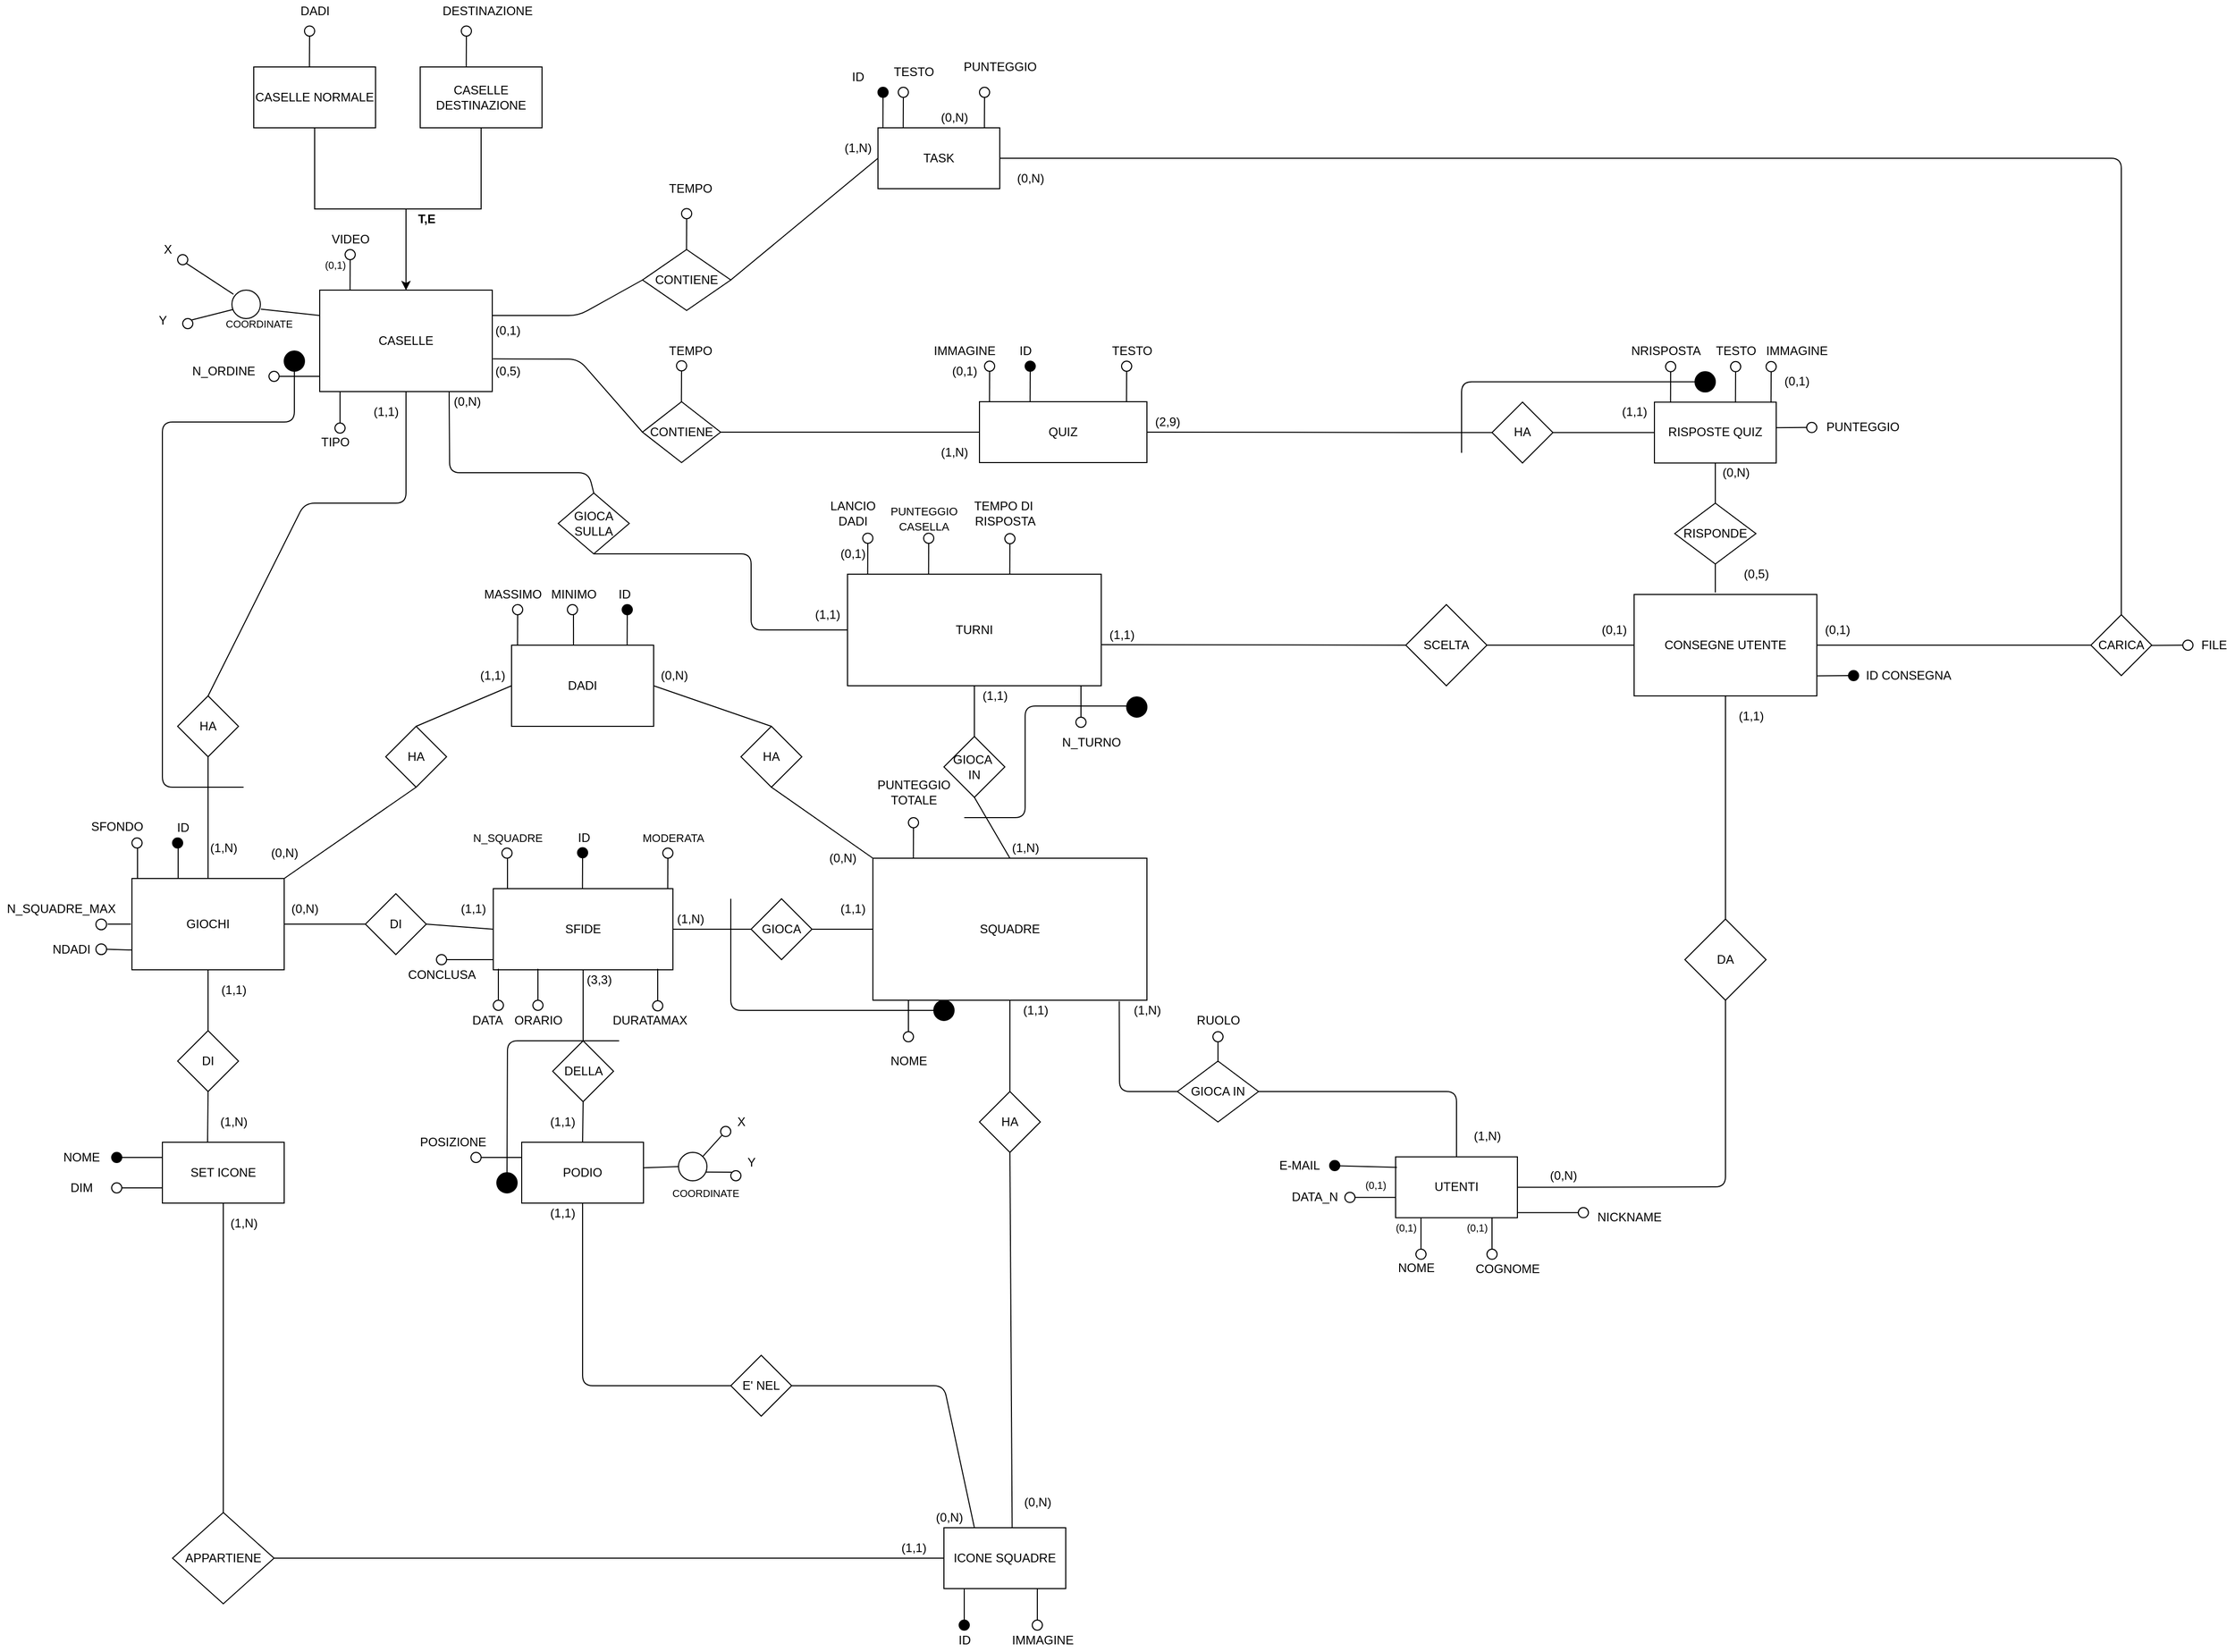 <mxfile version="14.6.9" type="device"><diagram id="kvPsJfXlsuh01NZVV8ek" name="Page-1"><mxGraphModel dx="2249" dy="1931" grid="1" gridSize="10" guides="1" tooltips="1" connect="1" arrows="1" fold="1" page="1" pageScale="1" pageWidth="827" pageHeight="1169" math="0" shadow="0"><root><mxCell id="0"/><mxCell id="1" parent="0"/><mxCell id="t0hxccesEF5PiGpT4fdD-1" value="GIOCHI" style="rounded=0;whiteSpace=wrap;html=1;" parent="1" vertex="1"><mxGeometry x="-30" y="230" width="150" height="90" as="geometry"/></mxCell><mxCell id="t0hxccesEF5PiGpT4fdD-2" value="DI" style="rhombus;whiteSpace=wrap;html=1;" parent="1" vertex="1"><mxGeometry x="15" y="380" width="60" height="60" as="geometry"/></mxCell><mxCell id="t0hxccesEF5PiGpT4fdD-3" value="" style="endArrow=none;html=1;exitX=0.5;exitY=0;exitDx=0;exitDy=0;entryX=0.5;entryY=1;entryDx=0;entryDy=0;" parent="1" source="t0hxccesEF5PiGpT4fdD-2" target="t0hxccesEF5PiGpT4fdD-1" edge="1"><mxGeometry width="50" height="50" relative="1" as="geometry"><mxPoint x="110" y="380" as="sourcePoint"/><mxPoint x="160" y="330" as="targetPoint"/></mxGeometry></mxCell><mxCell id="t0hxccesEF5PiGpT4fdD-4" value="" style="endArrow=none;html=1;entryX=0.5;entryY=1;entryDx=0;entryDy=0;exitX=0.371;exitY=-0.008;exitDx=0;exitDy=0;exitPerimeter=0;" parent="1" source="t0hxccesEF5PiGpT4fdD-9" target="t0hxccesEF5PiGpT4fdD-2" edge="1"><mxGeometry width="50" height="50" relative="1" as="geometry"><mxPoint x="140" y="490" as="sourcePoint"/><mxPoint x="310" y="470" as="targetPoint"/></mxGeometry></mxCell><mxCell id="t0hxccesEF5PiGpT4fdD-5" value="DELLA" style="rhombus;whiteSpace=wrap;html=1;" parent="1" vertex="1"><mxGeometry x="384.5" y="390" width="60" height="60" as="geometry"/></mxCell><mxCell id="t0hxccesEF5PiGpT4fdD-6" value="" style="endArrow=none;html=1;exitX=0.5;exitY=0;exitDx=0;exitDy=0;entryX=0.5;entryY=1;entryDx=0;entryDy=0;" parent="1" source="t0hxccesEF5PiGpT4fdD-5" target="t0hxccesEF5PiGpT4fdD-10" edge="1"><mxGeometry width="50" height="50" relative="1" as="geometry"><mxPoint x="443" y="390" as="sourcePoint"/><mxPoint x="473" y="340" as="targetPoint"/></mxGeometry></mxCell><mxCell id="t0hxccesEF5PiGpT4fdD-7" value="" style="endArrow=none;html=1;entryX=0.5;entryY=1;entryDx=0;entryDy=0;exitX=0.5;exitY=0;exitDx=0;exitDy=0;" parent="1" source="t0hxccesEF5PiGpT4fdD-26" target="t0hxccesEF5PiGpT4fdD-5" edge="1"><mxGeometry width="50" height="50" relative="1" as="geometry"><mxPoint x="473" y="500" as="sourcePoint"/><mxPoint x="643" y="480" as="targetPoint"/></mxGeometry></mxCell><mxCell id="t0hxccesEF5PiGpT4fdD-8" value="(1,1)" style="text;html=1;align=center;verticalAlign=middle;resizable=0;points=[];autosize=1;strokeColor=none;" parent="1" vertex="1"><mxGeometry x="50" y="330" width="40" height="20" as="geometry"/></mxCell><mxCell id="t0hxccesEF5PiGpT4fdD-9" value="SET ICONE" style="rounded=0;whiteSpace=wrap;html=1;" parent="1" vertex="1"><mxGeometry y="490" width="120" height="60" as="geometry"/></mxCell><mxCell id="t0hxccesEF5PiGpT4fdD-10" value="SFIDE" style="rounded=0;whiteSpace=wrap;html=1;" parent="1" vertex="1"><mxGeometry x="326" y="240" width="177" height="80" as="geometry"/></mxCell><mxCell id="t0hxccesEF5PiGpT4fdD-11" value="SQUADRE" style="rounded=0;whiteSpace=wrap;html=1;" parent="1" vertex="1"><mxGeometry x="700" y="210" width="270" height="140" as="geometry"/></mxCell><mxCell id="t0hxccesEF5PiGpT4fdD-12" value="TURNI" style="rounded=0;whiteSpace=wrap;html=1;" parent="1" vertex="1"><mxGeometry x="675" y="-70" width="250" height="110" as="geometry"/></mxCell><mxCell id="t0hxccesEF5PiGpT4fdD-13" value="DADI" style="rounded=0;whiteSpace=wrap;html=1;" parent="1" vertex="1"><mxGeometry x="344" width="140" height="80" as="geometry"/></mxCell><mxCell id="t0hxccesEF5PiGpT4fdD-15" style="edgeStyle=orthogonalEdgeStyle;rounded=0;orthogonalLoop=1;jettySize=auto;html=1;exitX=0.5;exitY=1;exitDx=0;exitDy=0;entryX=0.5;entryY=0;entryDx=0;entryDy=0;" parent="1" source="t0hxccesEF5PiGpT4fdD-28" target="t0hxccesEF5PiGpT4fdD-17" edge="1"><mxGeometry relative="1" as="geometry"><mxPoint x="240" y="-400" as="sourcePoint"/><Array as="points"/><mxPoint x="180" y="-450" as="targetPoint"/></mxGeometry></mxCell><mxCell id="t0hxccesEF5PiGpT4fdD-16" style="edgeStyle=orthogonalEdgeStyle;rounded=0;orthogonalLoop=1;jettySize=auto;html=1;exitX=0.5;exitY=1;exitDx=0;exitDy=0;entryX=0.5;entryY=0;entryDx=0;entryDy=0;" parent="1" source="t0hxccesEF5PiGpT4fdD-27" target="t0hxccesEF5PiGpT4fdD-17" edge="1"><mxGeometry relative="1" as="geometry"><mxPoint x="240.034" y="-400" as="sourcePoint"/><Array as="points"><mxPoint x="314" y="-430"/><mxPoint x="240" y="-430"/></Array><mxPoint x="370" y="-360" as="targetPoint"/></mxGeometry></mxCell><mxCell id="t0hxccesEF5PiGpT4fdD-17" value="CASELLE" style="rounded=0;whiteSpace=wrap;html=1;" parent="1" vertex="1"><mxGeometry x="155" y="-350" width="170" height="100" as="geometry"/></mxCell><mxCell id="t0hxccesEF5PiGpT4fdD-18" value="TASK" style="rounded=0;whiteSpace=wrap;html=1;" parent="1" vertex="1"><mxGeometry x="705" y="-510" width="120" height="60" as="geometry"/></mxCell><mxCell id="t0hxccesEF5PiGpT4fdD-19" value="QUIZ" style="rounded=0;whiteSpace=wrap;html=1;" parent="1" vertex="1"><mxGeometry x="805" y="-240" width="165" height="60" as="geometry"/></mxCell><mxCell id="t0hxccesEF5PiGpT4fdD-20" value="RISPOSTE QUIZ" style="rounded=0;whiteSpace=wrap;html=1;" parent="1" vertex="1"><mxGeometry x="1470" y="-239.6" width="120" height="60" as="geometry"/></mxCell><mxCell id="t0hxccesEF5PiGpT4fdD-24" value="UTENTI" style="rounded=0;whiteSpace=wrap;html=1;" parent="1" vertex="1"><mxGeometry x="1215" y="504.4" width="120" height="60" as="geometry"/></mxCell><mxCell id="t0hxccesEF5PiGpT4fdD-25" value="ICONE SQUADRE" style="rounded=0;whiteSpace=wrap;html=1;" parent="1" vertex="1"><mxGeometry x="770" y="870" width="120" height="60" as="geometry"/></mxCell><mxCell id="t0hxccesEF5PiGpT4fdD-26" value="PODIO" style="rounded=0;whiteSpace=wrap;html=1;" parent="1" vertex="1"><mxGeometry x="354" y="490" width="120" height="60" as="geometry"/></mxCell><mxCell id="t0hxccesEF5PiGpT4fdD-27" value="CASELLE DESTINAZIONE" style="rounded=0;whiteSpace=wrap;html=1;" parent="1" vertex="1"><mxGeometry x="254" y="-570" width="120" height="60" as="geometry"/></mxCell><mxCell id="t0hxccesEF5PiGpT4fdD-28" value="CASELLE NORMALE" style="rounded=0;whiteSpace=wrap;html=1;" parent="1" vertex="1"><mxGeometry x="90" y="-570" width="120" height="60" as="geometry"/></mxCell><mxCell id="t0hxccesEF5PiGpT4fdD-31" value="APPARTIENE" style="rhombus;whiteSpace=wrap;html=1;" parent="1" vertex="1"><mxGeometry x="10" y="855" width="100" height="90" as="geometry"/></mxCell><mxCell id="t0hxccesEF5PiGpT4fdD-32" value="" style="endArrow=none;html=1;exitX=0.5;exitY=0;exitDx=0;exitDy=0;entryX=0.5;entryY=1;entryDx=0;entryDy=0;" parent="1" source="t0hxccesEF5PiGpT4fdD-31" target="t0hxccesEF5PiGpT4fdD-9" edge="1"><mxGeometry width="50" height="50" relative="1" as="geometry"><mxPoint x="170" y="685" as="sourcePoint"/><mxPoint x="140" y="560" as="targetPoint"/></mxGeometry></mxCell><mxCell id="t0hxccesEF5PiGpT4fdD-33" value="" style="endArrow=none;html=1;entryX=1;entryY=0.5;entryDx=0;entryDy=0;exitX=0;exitY=0.5;exitDx=0;exitDy=0;" parent="1" source="t0hxccesEF5PiGpT4fdD-25" target="t0hxccesEF5PiGpT4fdD-31" edge="1"><mxGeometry width="50" height="50" relative="1" as="geometry"><mxPoint x="200" y="795" as="sourcePoint"/><mxPoint x="370" y="775" as="targetPoint"/></mxGeometry></mxCell><mxCell id="t0hxccesEF5PiGpT4fdD-34" value="E' NEL" style="rhombus;whiteSpace=wrap;html=1;" parent="1" vertex="1"><mxGeometry x="560" y="700" width="60" height="60" as="geometry"/></mxCell><mxCell id="t0hxccesEF5PiGpT4fdD-35" value="" style="endArrow=none;html=1;exitX=0;exitY=0.5;exitDx=0;exitDy=0;entryX=0.5;entryY=1;entryDx=0;entryDy=0;" parent="1" source="t0hxccesEF5PiGpT4fdD-34" target="t0hxccesEF5PiGpT4fdD-26" edge="1"><mxGeometry width="50" height="50" relative="1" as="geometry"><mxPoint x="670" y="520" as="sourcePoint"/><mxPoint x="700.0" y="430" as="targetPoint"/><Array as="points"><mxPoint x="414" y="730"/></Array></mxGeometry></mxCell><mxCell id="t0hxccesEF5PiGpT4fdD-36" value="" style="endArrow=none;html=1;entryX=1;entryY=0.5;entryDx=0;entryDy=0;exitX=0.25;exitY=0;exitDx=0;exitDy=0;" parent="1" source="t0hxccesEF5PiGpT4fdD-25" target="t0hxccesEF5PiGpT4fdD-34" edge="1"><mxGeometry width="50" height="50" relative="1" as="geometry"><mxPoint x="700" y="630" as="sourcePoint"/><mxPoint x="870" y="610" as="targetPoint"/><Array as="points"><mxPoint x="770" y="730"/></Array></mxGeometry></mxCell><mxCell id="t0hxccesEF5PiGpT4fdD-37" value="HA" style="rhombus;whiteSpace=wrap;html=1;" parent="1" vertex="1"><mxGeometry x="805" y="440" width="60" height="60" as="geometry"/></mxCell><mxCell id="t0hxccesEF5PiGpT4fdD-38" value="" style="endArrow=none;html=1;exitX=0.5;exitY=0;exitDx=0;exitDy=0;entryX=0.5;entryY=1;entryDx=0;entryDy=0;" parent="1" source="t0hxccesEF5PiGpT4fdD-37" target="t0hxccesEF5PiGpT4fdD-11" edge="1"><mxGeometry width="50" height="50" relative="1" as="geometry"><mxPoint x="770" y="400" as="sourcePoint"/><mxPoint x="800.0" y="310" as="targetPoint"/></mxGeometry></mxCell><mxCell id="t0hxccesEF5PiGpT4fdD-39" value="" style="endArrow=none;html=1;entryX=0.5;entryY=1;entryDx=0;entryDy=0;exitX=0.56;exitY=0;exitDx=0;exitDy=0;exitPerimeter=0;" parent="1" source="t0hxccesEF5PiGpT4fdD-25" target="t0hxccesEF5PiGpT4fdD-37" edge="1"><mxGeometry width="50" height="50" relative="1" as="geometry"><mxPoint x="835" y="693" as="sourcePoint"/><mxPoint x="970" y="490" as="targetPoint"/></mxGeometry></mxCell><mxCell id="t0hxccesEF5PiGpT4fdD-40" value="GIOCA IN" style="rhombus;whiteSpace=wrap;html=1;" parent="1" vertex="1"><mxGeometry x="1000" y="410" width="80" height="60" as="geometry"/></mxCell><mxCell id="t0hxccesEF5PiGpT4fdD-41" value="" style="endArrow=none;html=1;exitX=0;exitY=0.5;exitDx=0;exitDy=0;entryX=0.899;entryY=1.007;entryDx=0;entryDy=0;entryPerimeter=0;" parent="1" source="t0hxccesEF5PiGpT4fdD-40" target="t0hxccesEF5PiGpT4fdD-11" edge="1"><mxGeometry width="50" height="50" relative="1" as="geometry"><mxPoint x="1020" y="340" as="sourcePoint"/><mxPoint x="1050.0" y="250" as="targetPoint"/><Array as="points"><mxPoint x="943" y="440"/></Array></mxGeometry></mxCell><mxCell id="t0hxccesEF5PiGpT4fdD-42" value="" style="endArrow=none;html=1;exitX=0.5;exitY=0;exitDx=0;exitDy=0;entryX=1;entryY=0.5;entryDx=0;entryDy=0;" parent="1" source="t0hxccesEF5PiGpT4fdD-24" target="t0hxccesEF5PiGpT4fdD-40" edge="1"><mxGeometry width="50" height="50" relative="1" as="geometry"><mxPoint x="1050" y="450" as="sourcePoint"/><mxPoint x="1130" y="448" as="targetPoint"/><Array as="points"><mxPoint x="1275" y="440"/><mxPoint x="1130" y="440"/></Array></mxGeometry></mxCell><mxCell id="t0hxccesEF5PiGpT4fdD-43" value="GIOCA&amp;nbsp;&lt;br&gt;IN" style="rhombus;whiteSpace=wrap;html=1;" parent="1" vertex="1"><mxGeometry x="770" y="90" width="60" height="60" as="geometry"/></mxCell><mxCell id="t0hxccesEF5PiGpT4fdD-44" value="" style="endArrow=none;html=1;exitX=0.5;exitY=0;exitDx=0;exitDy=0;entryX=0.5;entryY=1;entryDx=0;entryDy=0;" parent="1" source="t0hxccesEF5PiGpT4fdD-43" target="t0hxccesEF5PiGpT4fdD-12" edge="1"><mxGeometry width="50" height="50" relative="1" as="geometry"><mxPoint x="850" y="80" as="sourcePoint"/><mxPoint x="880.0" y="-10" as="targetPoint"/></mxGeometry></mxCell><mxCell id="t0hxccesEF5PiGpT4fdD-45" value="" style="endArrow=none;html=1;entryX=0.5;entryY=1;entryDx=0;entryDy=0;exitX=0.5;exitY=0;exitDx=0;exitDy=0;" parent="1" source="t0hxccesEF5PiGpT4fdD-11" target="t0hxccesEF5PiGpT4fdD-43" edge="1"><mxGeometry width="50" height="50" relative="1" as="geometry"><mxPoint x="880" y="190" as="sourcePoint"/><mxPoint x="1050" y="170" as="targetPoint"/></mxGeometry></mxCell><mxCell id="t0hxccesEF5PiGpT4fdD-46" value="HA" style="rhombus;whiteSpace=wrap;html=1;" parent="1" vertex="1"><mxGeometry x="570" y="80" width="60" height="60" as="geometry"/></mxCell><mxCell id="t0hxccesEF5PiGpT4fdD-47" value="" style="endArrow=none;html=1;exitX=0.5;exitY=0;exitDx=0;exitDy=0;entryX=1;entryY=0.5;entryDx=0;entryDy=0;" parent="1" source="t0hxccesEF5PiGpT4fdD-46" target="t0hxccesEF5PiGpT4fdD-13" edge="1"><mxGeometry width="50" height="50" relative="1" as="geometry"><mxPoint x="570" y="80" as="sourcePoint"/><mxPoint x="600.0" y="-10" as="targetPoint"/></mxGeometry></mxCell><mxCell id="t0hxccesEF5PiGpT4fdD-48" value="" style="endArrow=none;html=1;entryX=0.5;entryY=1;entryDx=0;entryDy=0;exitX=0;exitY=0;exitDx=0;exitDy=0;" parent="1" source="t0hxccesEF5PiGpT4fdD-11" target="t0hxccesEF5PiGpT4fdD-46" edge="1"><mxGeometry width="50" height="50" relative="1" as="geometry"><mxPoint x="600" y="190" as="sourcePoint"/><mxPoint x="770" y="170" as="targetPoint"/></mxGeometry></mxCell><mxCell id="t0hxccesEF5PiGpT4fdD-49" value="HA" style="rhombus;whiteSpace=wrap;html=1;" parent="1" vertex="1"><mxGeometry x="220" y="80" width="60" height="60" as="geometry"/></mxCell><mxCell id="t0hxccesEF5PiGpT4fdD-50" value="" style="endArrow=none;html=1;exitX=0.5;exitY=0;exitDx=0;exitDy=0;entryX=0;entryY=0.5;entryDx=0;entryDy=0;" parent="1" source="t0hxccesEF5PiGpT4fdD-49" target="t0hxccesEF5PiGpT4fdD-13" edge="1"><mxGeometry width="50" height="50" relative="1" as="geometry"><mxPoint x="190" y="80" as="sourcePoint"/><mxPoint x="220.0" y="-10" as="targetPoint"/></mxGeometry></mxCell><mxCell id="t0hxccesEF5PiGpT4fdD-51" value="" style="endArrow=none;html=1;entryX=0.5;entryY=1;entryDx=0;entryDy=0;exitX=1;exitY=0;exitDx=0;exitDy=0;" parent="1" source="t0hxccesEF5PiGpT4fdD-1" target="t0hxccesEF5PiGpT4fdD-49" edge="1"><mxGeometry width="50" height="50" relative="1" as="geometry"><mxPoint x="220" y="190" as="sourcePoint"/><mxPoint x="390" y="170" as="targetPoint"/></mxGeometry></mxCell><mxCell id="t0hxccesEF5PiGpT4fdD-52" value="HA" style="rhombus;whiteSpace=wrap;html=1;" parent="1" vertex="1"><mxGeometry x="15" y="50" width="60" height="60" as="geometry"/></mxCell><mxCell id="t0hxccesEF5PiGpT4fdD-53" value="" style="endArrow=none;html=1;exitX=0.5;exitY=0;exitDx=0;exitDy=0;entryX=0.5;entryY=1;entryDx=0;entryDy=0;" parent="1" source="t0hxccesEF5PiGpT4fdD-52" target="t0hxccesEF5PiGpT4fdD-17" edge="1"><mxGeometry width="50" height="50" relative="1" as="geometry"><mxPoint x="110" y="70" as="sourcePoint"/><mxPoint x="140.0" y="-20" as="targetPoint"/><Array as="points"><mxPoint x="140" y="-140"/><mxPoint x="240" y="-140"/></Array></mxGeometry></mxCell><mxCell id="t0hxccesEF5PiGpT4fdD-54" value="" style="endArrow=none;html=1;entryX=0.5;entryY=1;entryDx=0;entryDy=0;exitX=0.5;exitY=0;exitDx=0;exitDy=0;" parent="1" source="t0hxccesEF5PiGpT4fdD-1" target="t0hxccesEF5PiGpT4fdD-52" edge="1"><mxGeometry width="50" height="50" relative="1" as="geometry"><mxPoint x="140" y="180" as="sourcePoint"/><mxPoint x="310" y="160" as="targetPoint"/></mxGeometry></mxCell><mxCell id="t0hxccesEF5PiGpT4fdD-55" value="GIOCA SULLA" style="rhombus;whiteSpace=wrap;html=1;" parent="1" vertex="1"><mxGeometry x="390" y="-150" width="70" height="60" as="geometry"/></mxCell><mxCell id="t0hxccesEF5PiGpT4fdD-56" value="" style="endArrow=none;html=1;exitX=0.5;exitY=0;exitDx=0;exitDy=0;entryX=0.75;entryY=1;entryDx=0;entryDy=0;" parent="1" source="t0hxccesEF5PiGpT4fdD-55" target="t0hxccesEF5PiGpT4fdD-17" edge="1"><mxGeometry width="50" height="50" relative="1" as="geometry"><mxPoint x="443" y="-200" as="sourcePoint"/><mxPoint x="400" y="-290" as="targetPoint"/><Array as="points"><mxPoint x="420" y="-170"/><mxPoint x="283" y="-170"/></Array></mxGeometry></mxCell><mxCell id="t0hxccesEF5PiGpT4fdD-57" value="" style="endArrow=none;html=1;entryX=0.5;entryY=1;entryDx=0;entryDy=0;exitX=0;exitY=0.5;exitDx=0;exitDy=0;" parent="1" source="t0hxccesEF5PiGpT4fdD-12" target="t0hxccesEF5PiGpT4fdD-55" edge="1"><mxGeometry width="50" height="50" relative="1" as="geometry"><mxPoint x="473" y="-90" as="sourcePoint"/><mxPoint x="643" y="-110" as="targetPoint"/><Array as="points"><mxPoint x="580" y="-15"/><mxPoint x="580" y="-90"/><mxPoint x="473" y="-90"/></Array></mxGeometry></mxCell><mxCell id="t0hxccesEF5PiGpT4fdD-58" value="CONTIENE" style="rhombus;whiteSpace=wrap;html=1;" parent="1" vertex="1"><mxGeometry x="473" y="-390" width="87" height="60" as="geometry"/></mxCell><mxCell id="t0hxccesEF5PiGpT4fdD-59" value="" style="endArrow=none;html=1;exitX=1;exitY=0.5;exitDx=0;exitDy=0;entryX=0;entryY=0.5;entryDx=0;entryDy=0;" parent="1" source="t0hxccesEF5PiGpT4fdD-58" target="t0hxccesEF5PiGpT4fdD-18" edge="1"><mxGeometry width="50" height="50" relative="1" as="geometry"><mxPoint x="484" y="-360" as="sourcePoint"/><mxPoint x="514.0" y="-450" as="targetPoint"/></mxGeometry></mxCell><mxCell id="t0hxccesEF5PiGpT4fdD-60" value="" style="endArrow=none;html=1;entryX=0;entryY=0.5;entryDx=0;entryDy=0;exitX=1;exitY=0.25;exitDx=0;exitDy=0;" parent="1" source="t0hxccesEF5PiGpT4fdD-17" target="t0hxccesEF5PiGpT4fdD-58" edge="1"><mxGeometry width="50" height="50" relative="1" as="geometry"><mxPoint x="514" y="-250" as="sourcePoint"/><mxPoint x="684" y="-270" as="targetPoint"/><Array as="points"><mxPoint x="410" y="-325"/></Array></mxGeometry></mxCell><mxCell id="t0hxccesEF5PiGpT4fdD-61" value="CONTIENE" style="rhombus;whiteSpace=wrap;html=1;" parent="1" vertex="1"><mxGeometry x="473" y="-240" width="77" height="60" as="geometry"/></mxCell><mxCell id="t0hxccesEF5PiGpT4fdD-62" value="" style="endArrow=none;html=1;exitX=0;exitY=0.5;exitDx=0;exitDy=0;entryX=1.004;entryY=0.678;entryDx=0;entryDy=0;entryPerimeter=0;" parent="1" source="t0hxccesEF5PiGpT4fdD-61" target="t0hxccesEF5PiGpT4fdD-17" edge="1"><mxGeometry width="50" height="50" relative="1" as="geometry"><mxPoint x="533" y="-240" as="sourcePoint"/><mxPoint x="563.0" y="-330" as="targetPoint"/><Array as="points"><mxPoint x="410" y="-282"/></Array></mxGeometry></mxCell><mxCell id="t0hxccesEF5PiGpT4fdD-63" value="" style="endArrow=none;html=1;entryX=1;entryY=0.5;entryDx=0;entryDy=0;exitX=0;exitY=0.5;exitDx=0;exitDy=0;" parent="1" source="t0hxccesEF5PiGpT4fdD-19" target="t0hxccesEF5PiGpT4fdD-61" edge="1"><mxGeometry width="50" height="50" relative="1" as="geometry"><mxPoint x="563" y="-130" as="sourcePoint"/><mxPoint x="733" y="-150" as="targetPoint"/><Array as="points"><mxPoint x="580" y="-210"/></Array></mxGeometry></mxCell><mxCell id="t0hxccesEF5PiGpT4fdD-64" value="CARICA" style="rhombus;whiteSpace=wrap;html=1;" parent="1" vertex="1"><mxGeometry x="1900" y="-30" width="60" height="60" as="geometry"/></mxCell><mxCell id="t0hxccesEF5PiGpT4fdD-65" value="" style="endArrow=none;html=1;exitX=0.5;exitY=0;exitDx=0;exitDy=0;entryX=1;entryY=0.5;entryDx=0;entryDy=0;" parent="1" source="t0hxccesEF5PiGpT4fdD-64" target="t0hxccesEF5PiGpT4fdD-18" edge="1"><mxGeometry width="50" height="50" relative="1" as="geometry"><mxPoint x="1160" y="-40" as="sourcePoint"/><mxPoint x="1190.0" y="-130" as="targetPoint"/><Array as="points"><mxPoint x="1930" y="-480"/><mxPoint x="1050" y="-480"/></Array></mxGeometry></mxCell><mxCell id="t0hxccesEF5PiGpT4fdD-67" value="RISPONDE" style="rhombus;whiteSpace=wrap;html=1;" parent="1" vertex="1"><mxGeometry x="1490" y="-140" width="80" height="60" as="geometry"/></mxCell><mxCell id="t0hxccesEF5PiGpT4fdD-68" value="" style="endArrow=none;html=1;entryX=0;entryY=0.975;entryDx=0;entryDy=0;entryPerimeter=0;exitX=0;exitY=0.5;exitDx=0;exitDy=0;" parent="1" source="nYdx_mKS-gEP7i07GSPT-30" target="t0hxccesEF5PiGpT4fdD-244" edge="1"><mxGeometry width="50" height="50" relative="1" as="geometry"><mxPoint x="1160" as="sourcePoint"/><mxPoint x="980" y="-30" as="targetPoint"/></mxGeometry></mxCell><mxCell id="t0hxccesEF5PiGpT4fdD-69" value="" style="endArrow=none;html=1;entryX=0.5;entryY=0;entryDx=0;entryDy=0;exitX=0.5;exitY=1;exitDx=0;exitDy=0;" parent="1" source="t0hxccesEF5PiGpT4fdD-20" target="t0hxccesEF5PiGpT4fdD-67" edge="1"><mxGeometry width="50" height="50" relative="1" as="geometry"><mxPoint x="1250" y="100" as="sourcePoint"/><mxPoint x="1650" y="-140.0" as="targetPoint"/><Array as="points"/></mxGeometry></mxCell><mxCell id="t0hxccesEF5PiGpT4fdD-73" value="HA" style="rhombus;whiteSpace=wrap;html=1;" parent="1" vertex="1"><mxGeometry x="1310" y="-239.6" width="60" height="60" as="geometry"/></mxCell><mxCell id="t0hxccesEF5PiGpT4fdD-74" value="" style="endArrow=none;html=1;exitX=0;exitY=0.5;exitDx=0;exitDy=0;entryX=1;entryY=0.5;entryDx=0;entryDy=0;" parent="1" source="t0hxccesEF5PiGpT4fdD-73" target="t0hxccesEF5PiGpT4fdD-19" edge="1"><mxGeometry width="50" height="50" relative="1" as="geometry"><mxPoint x="1050" y="-260" as="sourcePoint"/><mxPoint x="1080.0" y="-350" as="targetPoint"/></mxGeometry></mxCell><mxCell id="t0hxccesEF5PiGpT4fdD-75" value="" style="endArrow=none;html=1;entryX=1;entryY=0.5;entryDx=0;entryDy=0;exitX=0;exitY=0.5;exitDx=0;exitDy=0;" parent="1" source="t0hxccesEF5PiGpT4fdD-20" target="t0hxccesEF5PiGpT4fdD-73" edge="1"><mxGeometry width="50" height="50" relative="1" as="geometry"><mxPoint x="1340" y="-149.6" as="sourcePoint"/><mxPoint x="1510" y="-169.6" as="targetPoint"/></mxGeometry></mxCell><mxCell id="t0hxccesEF5PiGpT4fdD-85" value="GIOCA" style="rhombus;whiteSpace=wrap;html=1;" parent="1" vertex="1"><mxGeometry x="580" y="250" width="60" height="60" as="geometry"/></mxCell><mxCell id="t0hxccesEF5PiGpT4fdD-86" value="" style="endArrow=none;html=1;exitX=0;exitY=0.5;exitDx=0;exitDy=0;entryX=1;entryY=0.5;entryDx=0;entryDy=0;" parent="1" source="t0hxccesEF5PiGpT4fdD-85" target="t0hxccesEF5PiGpT4fdD-10" edge="1"><mxGeometry width="50" height="50" relative="1" as="geometry"><mxPoint x="600" y="240" as="sourcePoint"/><mxPoint x="630.0" y="150" as="targetPoint"/></mxGeometry></mxCell><mxCell id="t0hxccesEF5PiGpT4fdD-87" value="" style="endArrow=none;html=1;entryX=1;entryY=0.5;entryDx=0;entryDy=0;exitX=0;exitY=0.5;exitDx=0;exitDy=0;" parent="1" source="t0hxccesEF5PiGpT4fdD-11" target="t0hxccesEF5PiGpT4fdD-85" edge="1"><mxGeometry width="50" height="50" relative="1" as="geometry"><mxPoint x="640" y="350" as="sourcePoint"/><mxPoint x="800" y="330" as="targetPoint"/></mxGeometry></mxCell><mxCell id="t0hxccesEF5PiGpT4fdD-88" value="DI" style="rhombus;whiteSpace=wrap;html=1;" parent="1" vertex="1"><mxGeometry x="200" y="245" width="60" height="60" as="geometry"/></mxCell><mxCell id="t0hxccesEF5PiGpT4fdD-89" value="" style="endArrow=none;html=1;exitX=0;exitY=0.5;exitDx=0;exitDy=0;entryX=1;entryY=0.5;entryDx=0;entryDy=0;" parent="1" source="t0hxccesEF5PiGpT4fdD-88" target="t0hxccesEF5PiGpT4fdD-1" edge="1"><mxGeometry width="50" height="50" relative="1" as="geometry"><mxPoint x="225" y="225" as="sourcePoint"/><mxPoint x="140" y="280" as="targetPoint"/></mxGeometry></mxCell><mxCell id="t0hxccesEF5PiGpT4fdD-90" value="" style="endArrow=none;html=1;entryX=1;entryY=0.5;entryDx=0;entryDy=0;exitX=0;exitY=0.5;exitDx=0;exitDy=0;" parent="1" source="t0hxccesEF5PiGpT4fdD-10" target="t0hxccesEF5PiGpT4fdD-88" edge="1"><mxGeometry width="50" height="50" relative="1" as="geometry"><mxPoint x="325" y="265" as="sourcePoint"/><mxPoint x="425" y="315" as="targetPoint"/></mxGeometry></mxCell><mxCell id="t0hxccesEF5PiGpT4fdD-91" value="(1,1)" style="text;html=1;align=center;verticalAlign=middle;resizable=0;points=[];autosize=1;strokeColor=none;" parent="1" vertex="1"><mxGeometry x="374" y="550" width="40" height="20" as="geometry"/></mxCell><mxCell id="t0hxccesEF5PiGpT4fdD-92" value="(1,1)" style="text;html=1;align=center;verticalAlign=middle;resizable=0;points=[];autosize=1;strokeColor=none;" parent="1" vertex="1"><mxGeometry x="720" y="880" width="40" height="20" as="geometry"/></mxCell><mxCell id="t0hxccesEF5PiGpT4fdD-93" value="(0,N)" style="text;html=1;align=center;verticalAlign=middle;resizable=0;points=[];autosize=1;strokeColor=none;" parent="1" vertex="1"><mxGeometry x="842" y="835" width="40" height="20" as="geometry"/></mxCell><mxCell id="t0hxccesEF5PiGpT4fdD-94" value="(1,1)" style="text;html=1;align=center;verticalAlign=middle;resizable=0;points=[];autosize=1;strokeColor=none;" parent="1" vertex="1"><mxGeometry x="840" y="350" width="40" height="20" as="geometry"/></mxCell><mxCell id="t0hxccesEF5PiGpT4fdD-95" value="(1,1)" style="text;html=1;align=center;verticalAlign=middle;resizable=0;points=[];autosize=1;strokeColor=none;" parent="1" vertex="1"><mxGeometry x="374" y="460" width="40" height="20" as="geometry"/></mxCell><mxCell id="t0hxccesEF5PiGpT4fdD-96" value="(1,1)" style="text;html=1;align=center;verticalAlign=middle;resizable=0;points=[];autosize=1;strokeColor=none;" parent="1" vertex="1"><mxGeometry x="286" y="250" width="40" height="20" as="geometry"/></mxCell><mxCell id="t0hxccesEF5PiGpT4fdD-97" value="(1,1)" style="text;html=1;align=center;verticalAlign=middle;resizable=0;points=[];autosize=1;strokeColor=none;" parent="1" vertex="1"><mxGeometry x="200" y="-240" width="40" height="20" as="geometry"/></mxCell><mxCell id="t0hxccesEF5PiGpT4fdD-98" value="(1,1)" style="text;html=1;align=center;verticalAlign=middle;resizable=0;points=[];autosize=1;strokeColor=none;" parent="1" vertex="1"><mxGeometry x="1430" y="-239.6" width="40" height="20" as="geometry"/></mxCell><mxCell id="t0hxccesEF5PiGpT4fdD-102" value="(1,1)" style="text;html=1;align=center;verticalAlign=middle;resizable=0;points=[];autosize=1;strokeColor=none;" parent="1" vertex="1"><mxGeometry x="660" y="250" width="40" height="20" as="geometry"/></mxCell><mxCell id="t0hxccesEF5PiGpT4fdD-103" value="" style="endArrow=none;html=1;" parent="1" edge="1"><mxGeometry width="50" height="50" relative="1" as="geometry"><mxPoint x="340" y="240" as="sourcePoint"/><mxPoint x="340" y="210" as="targetPoint"/></mxGeometry></mxCell><mxCell id="t0hxccesEF5PiGpT4fdD-104" value="" style="ellipse;whiteSpace=wrap;html=1;aspect=fixed;" parent="1" vertex="1"><mxGeometry x="334.5" y="200" width="10" height="10" as="geometry"/></mxCell><mxCell id="t0hxccesEF5PiGpT4fdD-105" value="" style="endArrow=none;html=1;entryX=0.5;entryY=1;entryDx=0;entryDy=0;exitX=0.971;exitY=0.005;exitDx=0;exitDy=0;exitPerimeter=0;" parent="1" source="t0hxccesEF5PiGpT4fdD-10" target="t0hxccesEF5PiGpT4fdD-106" edge="1"><mxGeometry width="50" height="50" relative="1" as="geometry"><mxPoint x="468" y="241" as="sourcePoint"/><mxPoint x="414.5" y="210" as="targetPoint"/></mxGeometry></mxCell><mxCell id="t0hxccesEF5PiGpT4fdD-106" value="" style="ellipse;whiteSpace=wrap;html=1;aspect=fixed;" parent="1" vertex="1"><mxGeometry x="493" y="200" width="10" height="10" as="geometry"/></mxCell><mxCell id="t0hxccesEF5PiGpT4fdD-107" value="&lt;font style=&quot;font-size: 11px&quot;&gt;N_SQUADRE&lt;/font&gt;" style="text;html=1;align=center;verticalAlign=middle;resizable=0;points=[];autosize=1;strokeColor=none;" parent="1" vertex="1"><mxGeometry x="300" y="180" width="80" height="20" as="geometry"/></mxCell><mxCell id="t0hxccesEF5PiGpT4fdD-108" value="&lt;font style=&quot;font-size: 11px&quot;&gt;MODERATA&lt;/font&gt;" style="text;html=1;align=center;verticalAlign=middle;resizable=0;points=[];autosize=1;strokeColor=none;" parent="1" vertex="1"><mxGeometry x="463" y="180" width="80" height="20" as="geometry"/></mxCell><mxCell id="t0hxccesEF5PiGpT4fdD-112" value="" style="endArrow=none;html=1;entryX=0.5;entryY=0;entryDx=0;entryDy=0;" parent="1" target="t0hxccesEF5PiGpT4fdD-113" edge="1"><mxGeometry width="50" height="50" relative="1" as="geometry"><mxPoint x="331" y="319" as="sourcePoint"/><mxPoint x="324" y="350" as="targetPoint"/></mxGeometry></mxCell><mxCell id="t0hxccesEF5PiGpT4fdD-113" value="" style="ellipse;whiteSpace=wrap;html=1;aspect=fixed;" parent="1" vertex="1"><mxGeometry x="326" y="350" width="10" height="10" as="geometry"/></mxCell><mxCell id="t0hxccesEF5PiGpT4fdD-114" value="" style="endArrow=none;html=1;entryX=0.5;entryY=0;entryDx=0;entryDy=0;" parent="1" target="t0hxccesEF5PiGpT4fdD-115" edge="1"><mxGeometry width="50" height="50" relative="1" as="geometry"><mxPoint x="370" y="319" as="sourcePoint"/><mxPoint x="363" y="350" as="targetPoint"/></mxGeometry></mxCell><mxCell id="t0hxccesEF5PiGpT4fdD-115" value="" style="ellipse;whiteSpace=wrap;html=1;aspect=fixed;" parent="1" vertex="1"><mxGeometry x="365" y="350" width="10" height="10" as="geometry"/></mxCell><mxCell id="t0hxccesEF5PiGpT4fdD-116" value="DATA" style="text;html=1;align=center;verticalAlign=middle;resizable=0;points=[];autosize=1;strokeColor=none;" parent="1" vertex="1"><mxGeometry x="295" y="360" width="50" height="20" as="geometry"/></mxCell><mxCell id="t0hxccesEF5PiGpT4fdD-117" value="ORARIO" style="text;html=1;align=center;verticalAlign=middle;resizable=0;points=[];autosize=1;strokeColor=none;" parent="1" vertex="1"><mxGeometry x="340" y="360" width="60" height="20" as="geometry"/></mxCell><mxCell id="t0hxccesEF5PiGpT4fdD-118" value="" style="endArrow=none;html=1;entryX=0.5;entryY=1;entryDx=0;entryDy=0;exitX=0.971;exitY=0.005;exitDx=0;exitDy=0;exitPerimeter=0;" parent="1" target="t0hxccesEF5PiGpT4fdD-119" edge="1"><mxGeometry width="50" height="50" relative="1" as="geometry"><mxPoint x="413.867" y="240.0" as="sourcePoint"/><mxPoint x="330.5" y="209.6" as="targetPoint"/></mxGeometry></mxCell><mxCell id="t0hxccesEF5PiGpT4fdD-119" value="" style="ellipse;whiteSpace=wrap;html=1;aspect=fixed;fillColor=#000000;" parent="1" vertex="1"><mxGeometry x="409" y="199.6" width="10" height="10" as="geometry"/></mxCell><mxCell id="t0hxccesEF5PiGpT4fdD-120" value="ID" style="text;html=1;align=center;verticalAlign=middle;resizable=0;points=[];autosize=1;strokeColor=none;" parent="1" vertex="1"><mxGeometry x="399.5" y="180" width="30" height="20" as="geometry"/></mxCell><mxCell id="t0hxccesEF5PiGpT4fdD-121" value="" style="endArrow=none;html=1;" parent="1" edge="1"><mxGeometry width="50" height="50" relative="1" as="geometry"><mxPoint x="560" y="250" as="sourcePoint"/><mxPoint x="760" y="360" as="targetPoint"/><Array as="points"><mxPoint x="560" y="360"/></Array></mxGeometry></mxCell><mxCell id="t0hxccesEF5PiGpT4fdD-122" value="" style="endArrow=none;html=1;entryX=0.5;entryY=0;entryDx=0;entryDy=0;" parent="1" target="t0hxccesEF5PiGpT4fdD-123" edge="1"><mxGeometry width="50" height="50" relative="1" as="geometry"><mxPoint x="735" y="350" as="sourcePoint"/><mxPoint x="728" y="381" as="targetPoint"/></mxGeometry></mxCell><mxCell id="t0hxccesEF5PiGpT4fdD-123" value="" style="ellipse;whiteSpace=wrap;html=1;aspect=fixed;" parent="1" vertex="1"><mxGeometry x="730" y="381" width="10" height="10" as="geometry"/></mxCell><mxCell id="t0hxccesEF5PiGpT4fdD-124" value="NOME" style="text;html=1;align=center;verticalAlign=middle;resizable=0;points=[];autosize=1;strokeColor=none;" parent="1" vertex="1"><mxGeometry x="710" y="400" width="50" height="20" as="geometry"/></mxCell><mxCell id="t0hxccesEF5PiGpT4fdD-125" value="" style="ellipse;whiteSpace=wrap;html=1;aspect=fixed;fillColor=#000000;" parent="1" vertex="1"><mxGeometry x="760" y="350" width="20" height="20" as="geometry"/></mxCell><mxCell id="t0hxccesEF5PiGpT4fdD-127" value="" style="endArrow=none;html=1;entryX=0.5;entryY=1;entryDx=0;entryDy=0;exitX=0.971;exitY=0.005;exitDx=0;exitDy=0;exitPerimeter=0;" parent="1" target="t0hxccesEF5PiGpT4fdD-128" edge="1"><mxGeometry width="50" height="50" relative="1" as="geometry"><mxPoint x="694.867" y="-70.0" as="sourcePoint"/><mxPoint x="611.5" y="-100.4" as="targetPoint"/></mxGeometry></mxCell><mxCell id="t0hxccesEF5PiGpT4fdD-128" value="" style="ellipse;whiteSpace=wrap;html=1;aspect=fixed;" parent="1" vertex="1"><mxGeometry x="690" y="-110.4" width="10" height="10" as="geometry"/></mxCell><mxCell id="t0hxccesEF5PiGpT4fdD-129" value="" style="endArrow=none;html=1;entryX=0.5;entryY=1;entryDx=0;entryDy=0;exitX=0.971;exitY=0.005;exitDx=0;exitDy=0;exitPerimeter=0;" parent="1" target="t0hxccesEF5PiGpT4fdD-130" edge="1"><mxGeometry width="50" height="50" relative="1" as="geometry"><mxPoint x="754.867" y="-70.0" as="sourcePoint"/><mxPoint x="671.5" y="-100.4" as="targetPoint"/></mxGeometry></mxCell><mxCell id="t0hxccesEF5PiGpT4fdD-130" value="" style="ellipse;whiteSpace=wrap;html=1;aspect=fixed;" parent="1" vertex="1"><mxGeometry x="750" y="-110.4" width="10" height="10" as="geometry"/></mxCell><mxCell id="t0hxccesEF5PiGpT4fdD-133" value="" style="endArrow=none;html=1;entryX=0.5;entryY=0;entryDx=0;entryDy=0;" parent="1" target="t0hxccesEF5PiGpT4fdD-134" edge="1"><mxGeometry width="50" height="50" relative="1" as="geometry"><mxPoint x="905" y="40" as="sourcePoint"/><mxPoint x="898" y="71" as="targetPoint"/></mxGeometry></mxCell><mxCell id="t0hxccesEF5PiGpT4fdD-134" value="" style="ellipse;whiteSpace=wrap;html=1;aspect=fixed;" parent="1" vertex="1"><mxGeometry x="900" y="71" width="10" height="10" as="geometry"/></mxCell><mxCell id="t0hxccesEF5PiGpT4fdD-135" value="" style="endArrow=none;html=1;entryX=0.5;entryY=1;entryDx=0;entryDy=0;exitX=0.971;exitY=0.005;exitDx=0;exitDy=0;exitPerimeter=0;" parent="1" target="t0hxccesEF5PiGpT4fdD-136" edge="1"><mxGeometry width="50" height="50" relative="1" as="geometry"><mxPoint x="949.867" y="-239.6" as="sourcePoint"/><mxPoint x="866.5" y="-270" as="targetPoint"/></mxGeometry></mxCell><mxCell id="t0hxccesEF5PiGpT4fdD-136" value="" style="ellipse;whiteSpace=wrap;html=1;aspect=fixed;" parent="1" vertex="1"><mxGeometry x="945" y="-280" width="10" height="10" as="geometry"/></mxCell><mxCell id="t0hxccesEF5PiGpT4fdD-137" value="" style="endArrow=none;html=1;entryX=0.5;entryY=1;entryDx=0;entryDy=0;exitX=0.971;exitY=0.005;exitDx=0;exitDy=0;exitPerimeter=0;" parent="1" target="t0hxccesEF5PiGpT4fdD-138" edge="1"><mxGeometry width="50" height="50" relative="1" as="geometry"><mxPoint x="814.867" y="-239.6" as="sourcePoint"/><mxPoint x="731.5" y="-270" as="targetPoint"/></mxGeometry></mxCell><mxCell id="t0hxccesEF5PiGpT4fdD-138" value="" style="ellipse;whiteSpace=wrap;html=1;aspect=fixed;" parent="1" vertex="1"><mxGeometry x="810" y="-280" width="10" height="10" as="geometry"/></mxCell><mxCell id="t0hxccesEF5PiGpT4fdD-142" value="" style="endArrow=none;html=1;entryX=0.5;entryY=1;entryDx=0;entryDy=0;exitX=0.971;exitY=0.005;exitDx=0;exitDy=0;exitPerimeter=0;" parent="1" target="t0hxccesEF5PiGpT4fdD-143" edge="1"><mxGeometry width="50" height="50" relative="1" as="geometry"><mxPoint x="1549.867" y="-239.2" as="sourcePoint"/><mxPoint x="1466.5" y="-269.6" as="targetPoint"/></mxGeometry></mxCell><mxCell id="t0hxccesEF5PiGpT4fdD-143" value="" style="ellipse;whiteSpace=wrap;html=1;aspect=fixed;" parent="1" vertex="1"><mxGeometry x="1545" y="-279.6" width="10" height="10" as="geometry"/></mxCell><mxCell id="t0hxccesEF5PiGpT4fdD-144" value="" style="endArrow=none;html=1;entryX=0.5;entryY=1;entryDx=0;entryDy=0;exitX=0.971;exitY=0.005;exitDx=0;exitDy=0;exitPerimeter=0;" parent="1" target="t0hxccesEF5PiGpT4fdD-145" edge="1"><mxGeometry width="50" height="50" relative="1" as="geometry"><mxPoint x="1584.867" y="-239.2" as="sourcePoint"/><mxPoint x="1501.5" y="-269.6" as="targetPoint"/></mxGeometry></mxCell><mxCell id="t0hxccesEF5PiGpT4fdD-145" value="" style="ellipse;whiteSpace=wrap;html=1;aspect=fixed;" parent="1" vertex="1"><mxGeometry x="1580" y="-279.6" width="10" height="10" as="geometry"/></mxCell><mxCell id="t0hxccesEF5PiGpT4fdD-146" value="" style="endArrow=none;html=1;entryX=0;entryY=0.5;entryDx=0;entryDy=0;exitX=0.995;exitY=0.42;exitDx=0;exitDy=0;exitPerimeter=0;" parent="1" source="t0hxccesEF5PiGpT4fdD-20" target="t0hxccesEF5PiGpT4fdD-147" edge="1"><mxGeometry width="50" height="50" relative="1" as="geometry"><mxPoint x="1624.867" y="-179.2" as="sourcePoint"/><mxPoint x="1541.5" y="-209.6" as="targetPoint"/></mxGeometry></mxCell><mxCell id="t0hxccesEF5PiGpT4fdD-147" value="" style="ellipse;whiteSpace=wrap;html=1;aspect=fixed;" parent="1" vertex="1"><mxGeometry x="1620" y="-219.6" width="10" height="10" as="geometry"/></mxCell><mxCell id="t0hxccesEF5PiGpT4fdD-148" value="" style="endArrow=none;html=1;" parent="1" edge="1"><mxGeometry width="50" height="50" relative="1" as="geometry"><mxPoint x="1280" y="-189.6" as="sourcePoint"/><mxPoint x="1510" y="-259.6" as="targetPoint"/><Array as="points"><mxPoint x="1280" y="-259.6"/></Array></mxGeometry></mxCell><mxCell id="t0hxccesEF5PiGpT4fdD-149" value="" style="ellipse;whiteSpace=wrap;html=1;aspect=fixed;fillColor=#000000;" parent="1" vertex="1"><mxGeometry x="1510" y="-269.6" width="20" height="20" as="geometry"/></mxCell><mxCell id="t0hxccesEF5PiGpT4fdD-150" value="(2,9)" style="text;html=1;align=center;verticalAlign=middle;resizable=0;points=[];autosize=1;strokeColor=none;" parent="1" vertex="1"><mxGeometry x="970" y="-230" width="40" height="20" as="geometry"/></mxCell><mxCell id="t0hxccesEF5PiGpT4fdD-152" value="(1,N)" style="text;html=1;align=center;verticalAlign=middle;resizable=0;points=[];autosize=1;strokeColor=none;" parent="1" vertex="1"><mxGeometry x="50" y="460" width="40" height="20" as="geometry"/></mxCell><mxCell id="t0hxccesEF5PiGpT4fdD-153" value="(1,N)" style="text;html=1;align=center;verticalAlign=middle;resizable=0;points=[];autosize=1;strokeColor=none;" parent="1" vertex="1"><mxGeometry x="60" y="560" width="40" height="20" as="geometry"/></mxCell><mxCell id="t0hxccesEF5PiGpT4fdD-154" value="" style="endArrow=none;html=1;entryX=1;entryY=0.5;entryDx=0;entryDy=0;exitX=0;exitY=0.25;exitDx=0;exitDy=0;" parent="1" source="t0hxccesEF5PiGpT4fdD-9" target="t0hxccesEF5PiGpT4fdD-155" edge="1"><mxGeometry width="50" height="50" relative="1" as="geometry"><mxPoint x="-45" y="489" as="sourcePoint"/><mxPoint x="-52" y="520" as="targetPoint"/></mxGeometry></mxCell><mxCell id="t0hxccesEF5PiGpT4fdD-155" value="" style="ellipse;whiteSpace=wrap;html=1;aspect=fixed;fillColor=#000000;" parent="1" vertex="1"><mxGeometry x="-50" y="500" width="10" height="10" as="geometry"/></mxCell><mxCell id="t0hxccesEF5PiGpT4fdD-156" value="" style="endArrow=none;html=1;entryX=1;entryY=0.5;entryDx=0;entryDy=0;exitX=0;exitY=0.25;exitDx=0;exitDy=0;" parent="1" target="t0hxccesEF5PiGpT4fdD-157" edge="1"><mxGeometry width="50" height="50" relative="1" as="geometry"><mxPoint y="535.0" as="sourcePoint"/><mxPoint x="-52" y="550" as="targetPoint"/></mxGeometry></mxCell><mxCell id="t0hxccesEF5PiGpT4fdD-157" value="" style="ellipse;whiteSpace=wrap;html=1;aspect=fixed;" parent="1" vertex="1"><mxGeometry x="-50" y="530" width="10" height="10" as="geometry"/></mxCell><mxCell id="t0hxccesEF5PiGpT4fdD-158" value="NOME" style="text;html=1;align=center;verticalAlign=middle;resizable=0;points=[];autosize=1;strokeColor=none;" parent="1" vertex="1"><mxGeometry x="-105" y="495" width="50" height="20" as="geometry"/></mxCell><mxCell id="t0hxccesEF5PiGpT4fdD-159" value="DIM" style="text;html=1;align=center;verticalAlign=middle;resizable=0;points=[];autosize=1;strokeColor=none;" parent="1" vertex="1"><mxGeometry x="-100" y="525" width="40" height="20" as="geometry"/></mxCell><mxCell id="t0hxccesEF5PiGpT4fdD-160" value="" style="endArrow=none;html=1;" parent="1" edge="1"><mxGeometry width="50" height="50" relative="1" as="geometry"><mxPoint x="-24.5" y="230" as="sourcePoint"/><mxPoint x="-24.5" y="200" as="targetPoint"/></mxGeometry></mxCell><mxCell id="t0hxccesEF5PiGpT4fdD-161" value="" style="ellipse;whiteSpace=wrap;html=1;aspect=fixed;" parent="1" vertex="1"><mxGeometry x="-30" y="190" width="10" height="10" as="geometry"/></mxCell><mxCell id="t0hxccesEF5PiGpT4fdD-162" value="" style="endArrow=none;html=1;" parent="1" edge="1"><mxGeometry width="50" height="50" relative="1" as="geometry"><mxPoint x="15.5" y="230" as="sourcePoint"/><mxPoint x="15.5" y="200" as="targetPoint"/></mxGeometry></mxCell><mxCell id="t0hxccesEF5PiGpT4fdD-163" value="" style="ellipse;whiteSpace=wrap;html=1;aspect=fixed;fillColor=#000000;" parent="1" vertex="1"><mxGeometry x="10" y="190" width="10" height="10" as="geometry"/></mxCell><mxCell id="t0hxccesEF5PiGpT4fdD-164" value="ID" style="text;html=1;align=center;verticalAlign=middle;resizable=0;points=[];autosize=1;strokeColor=none;" parent="1" vertex="1"><mxGeometry x="5" y="170" width="30" height="20" as="geometry"/></mxCell><mxCell id="t0hxccesEF5PiGpT4fdD-165" value="SFONDO" style="text;html=1;align=center;verticalAlign=middle;resizable=0;points=[];autosize=1;strokeColor=none;" parent="1" vertex="1"><mxGeometry x="-80" y="169.2" width="70" height="20" as="geometry"/></mxCell><mxCell id="t0hxccesEF5PiGpT4fdD-166" value="" style="endArrow=none;html=1;entryX=0.5;entryY=0;entryDx=0;entryDy=0;" parent="1" edge="1"><mxGeometry width="50" height="50" relative="1" as="geometry"><mxPoint x="862" y="930" as="sourcePoint"/><mxPoint x="862" y="961" as="targetPoint"/></mxGeometry></mxCell><mxCell id="t0hxccesEF5PiGpT4fdD-168" value="IMMAGINE" style="text;html=1;align=center;verticalAlign=middle;resizable=0;points=[];autosize=1;strokeColor=none;" parent="1" vertex="1"><mxGeometry x="827" y="971" width="80" height="20" as="geometry"/></mxCell><mxCell id="t0hxccesEF5PiGpT4fdD-169" value="LANCIO&lt;br&gt;DADI" style="text;html=1;align=center;verticalAlign=middle;resizable=0;points=[];autosize=1;strokeColor=none;" parent="1" vertex="1"><mxGeometry x="650" y="-145" width="60" height="30" as="geometry"/></mxCell><mxCell id="t0hxccesEF5PiGpT4fdD-170" value="&lt;font style=&quot;font-size: 11px&quot;&gt;PUNTEGGIO&lt;br&gt;CASELLA&lt;/font&gt;" style="text;html=1;align=center;verticalAlign=middle;resizable=0;points=[];autosize=1;strokeColor=none;" parent="1" vertex="1"><mxGeometry x="710" y="-140" width="80" height="30" as="geometry"/></mxCell><mxCell id="t0hxccesEF5PiGpT4fdD-172" value="N_TURNO" style="text;html=1;align=center;verticalAlign=middle;resizable=0;points=[];autosize=1;strokeColor=none;" parent="1" vertex="1"><mxGeometry x="880" y="86" width="70" height="20" as="geometry"/></mxCell><mxCell id="t0hxccesEF5PiGpT4fdD-173" value="" style="endArrow=none;html=1;" parent="1" edge="1"><mxGeometry width="50" height="50" relative="1" as="geometry"><mxPoint x="790" y="170" as="sourcePoint"/><mxPoint x="950" y="60" as="targetPoint"/><Array as="points"><mxPoint x="850" y="170"/><mxPoint x="850" y="60"/></Array></mxGeometry></mxCell><mxCell id="t0hxccesEF5PiGpT4fdD-174" value="" style="ellipse;whiteSpace=wrap;html=1;aspect=fixed;fillColor=#000000;" parent="1" vertex="1"><mxGeometry x="950" y="51" width="20" height="20" as="geometry"/></mxCell><mxCell id="t0hxccesEF5PiGpT4fdD-182" value="(1,N)" style="text;html=1;align=center;verticalAlign=middle;resizable=0;points=[];autosize=1;strokeColor=none;" parent="1" vertex="1"><mxGeometry x="950" y="350" width="40" height="20" as="geometry"/></mxCell><mxCell id="t0hxccesEF5PiGpT4fdD-183" value="(1,N)" style="text;html=1;align=center;verticalAlign=middle;resizable=0;points=[];autosize=1;strokeColor=none;" parent="1" vertex="1"><mxGeometry x="1285" y="474.4" width="40" height="20" as="geometry"/></mxCell><mxCell id="t0hxccesEF5PiGpT4fdD-184" value="(0,N)" style="text;html=1;align=center;verticalAlign=middle;resizable=0;points=[];autosize=1;strokeColor=none;" parent="1" vertex="1"><mxGeometry x="755" y="850" width="40" height="20" as="geometry"/></mxCell><mxCell id="t0hxccesEF5PiGpT4fdD-185" value="(0,N)" style="text;html=1;align=center;verticalAlign=middle;resizable=0;points=[];autosize=1;strokeColor=none;" parent="1" vertex="1"><mxGeometry x="120" y="250" width="40" height="20" as="geometry"/></mxCell><mxCell id="t0hxccesEF5PiGpT4fdD-186" value="(0,N)" style="text;html=1;align=center;verticalAlign=middle;resizable=0;points=[];autosize=1;strokeColor=none;" parent="1" vertex="1"><mxGeometry x="100" y="195" width="40" height="20" as="geometry"/></mxCell><mxCell id="t0hxccesEF5PiGpT4fdD-187" value="(1,1)" style="text;html=1;align=center;verticalAlign=middle;resizable=0;points=[];autosize=1;strokeColor=none;" parent="1" vertex="1"><mxGeometry x="305" y="20" width="40" height="20" as="geometry"/></mxCell><mxCell id="t0hxccesEF5PiGpT4fdD-188" value="(0,N)" style="text;html=1;align=center;verticalAlign=middle;resizable=0;points=[];autosize=1;strokeColor=none;" parent="1" vertex="1"><mxGeometry x="484" y="20" width="40" height="20" as="geometry"/></mxCell><mxCell id="t0hxccesEF5PiGpT4fdD-189" value="(0,N)" style="text;html=1;align=center;verticalAlign=middle;resizable=0;points=[];autosize=1;strokeColor=none;" parent="1" vertex="1"><mxGeometry x="650" y="199.6" width="40" height="20" as="geometry"/></mxCell><mxCell id="t0hxccesEF5PiGpT4fdD-190" value="" style="endArrow=none;html=1;entryX=0;entryY=0.5;entryDx=0;entryDy=0;exitX=0.995;exitY=0.42;exitDx=0;exitDy=0;exitPerimeter=0;" parent="1" source="t0hxccesEF5PiGpT4fdD-26" target="t0hxccesEF5PiGpT4fdD-191" edge="1"><mxGeometry width="50" height="50" relative="1" as="geometry"><mxPoint x="480" y="540" as="sourcePoint"/><mxPoint x="302" y="555" as="targetPoint"/></mxGeometry></mxCell><mxCell id="t0hxccesEF5PiGpT4fdD-191" value="" style="ellipse;whiteSpace=wrap;html=1;aspect=fixed;" parent="1" vertex="1"><mxGeometry x="508.5" y="500" width="28" height="28" as="geometry"/></mxCell><mxCell id="t0hxccesEF5PiGpT4fdD-192" value="" style="endArrow=none;html=1;entryX=0;entryY=1;entryDx=0;entryDy=0;exitX=1;exitY=0;exitDx=0;exitDy=0;" parent="1" source="t0hxccesEF5PiGpT4fdD-191" target="t0hxccesEF5PiGpT4fdD-193" edge="1"><mxGeometry width="50" height="50" relative="1" as="geometry"><mxPoint x="538.796" y="505.604" as="sourcePoint"/><mxPoint x="548" y="494.4" as="targetPoint"/></mxGeometry></mxCell><mxCell id="t0hxccesEF5PiGpT4fdD-193" value="" style="ellipse;whiteSpace=wrap;html=1;aspect=fixed;" parent="1" vertex="1"><mxGeometry x="550" y="474.4" width="10" height="10" as="geometry"/></mxCell><mxCell id="t0hxccesEF5PiGpT4fdD-194" value="" style="endArrow=none;html=1;entryX=0;entryY=0;entryDx=0;entryDy=0;exitX=0.958;exitY=0.69;exitDx=0;exitDy=0;exitPerimeter=0;" parent="1" source="t0hxccesEF5PiGpT4fdD-191" target="t0hxccesEF5PiGpT4fdD-195" edge="1"><mxGeometry width="50" height="50" relative="1" as="geometry"><mxPoint x="542.399" y="514.101" as="sourcePoint"/><mxPoint x="558" y="504.4" as="targetPoint"/></mxGeometry></mxCell><mxCell id="t0hxccesEF5PiGpT4fdD-195" value="" style="ellipse;whiteSpace=wrap;html=1;aspect=fixed;" parent="1" vertex="1"><mxGeometry x="560" y="518" width="10" height="10" as="geometry"/></mxCell><mxCell id="t0hxccesEF5PiGpT4fdD-196" value="X" style="text;html=1;align=center;verticalAlign=middle;resizable=0;points=[];autosize=1;strokeColor=none;" parent="1" vertex="1"><mxGeometry x="560" y="460" width="20" height="20" as="geometry"/></mxCell><mxCell id="t0hxccesEF5PiGpT4fdD-197" value="Y" style="text;html=1;align=center;verticalAlign=middle;resizable=0;points=[];autosize=1;strokeColor=none;" parent="1" vertex="1"><mxGeometry x="570" y="500" width="20" height="20" as="geometry"/></mxCell><mxCell id="t0hxccesEF5PiGpT4fdD-198" value="&lt;font style=&quot;font-size: 10px&quot;&gt;COORDINATE&lt;/font&gt;" style="text;html=1;align=center;verticalAlign=middle;resizable=0;points=[];autosize=1;strokeColor=none;" parent="1" vertex="1"><mxGeometry x="495" y="530" width="80" height="20" as="geometry"/></mxCell><mxCell id="t0hxccesEF5PiGpT4fdD-199" value="" style="endArrow=none;html=1;entryX=1;entryY=0.5;entryDx=0;entryDy=0;exitX=0;exitY=0.25;exitDx=0;exitDy=0;" parent="1" target="t0hxccesEF5PiGpT4fdD-200" edge="1"><mxGeometry width="50" height="50" relative="1" as="geometry"><mxPoint x="354" y="505" as="sourcePoint"/><mxPoint x="302" y="520" as="targetPoint"/></mxGeometry></mxCell><mxCell id="t0hxccesEF5PiGpT4fdD-200" value="" style="ellipse;whiteSpace=wrap;html=1;aspect=fixed;" parent="1" vertex="1"><mxGeometry x="304" y="500" width="10" height="10" as="geometry"/></mxCell><mxCell id="t0hxccesEF5PiGpT4fdD-201" value="POSIZIONE" style="text;html=1;align=center;verticalAlign=middle;resizable=0;points=[];autosize=1;strokeColor=none;" parent="1" vertex="1"><mxGeometry x="246" y="480" width="80" height="20" as="geometry"/></mxCell><mxCell id="t0hxccesEF5PiGpT4fdD-202" value="" style="ellipse;whiteSpace=wrap;html=1;aspect=fixed;fillColor=#000000;" parent="1" vertex="1"><mxGeometry x="329.5" y="520" width="20" height="20" as="geometry"/></mxCell><mxCell id="t0hxccesEF5PiGpT4fdD-203" value="" style="endArrow=none;html=1;entryX=0.5;entryY=0;entryDx=0;entryDy=0;" parent="1" target="t0hxccesEF5PiGpT4fdD-202" edge="1"><mxGeometry width="50" height="50" relative="1" as="geometry"><mxPoint x="450" y="390" as="sourcePoint"/><mxPoint x="550" y="540" as="targetPoint"/><Array as="points"><mxPoint x="340" y="390"/></Array></mxGeometry></mxCell><mxCell id="t0hxccesEF5PiGpT4fdD-204" value="(3,3)" style="text;html=1;align=center;verticalAlign=middle;resizable=0;points=[];autosize=1;strokeColor=none;" parent="1" vertex="1"><mxGeometry x="410" y="320" width="40" height="20" as="geometry"/></mxCell><mxCell id="t0hxccesEF5PiGpT4fdD-206" value="" style="ellipse;whiteSpace=wrap;html=1;aspect=fixed;" parent="1" vertex="1"><mxGeometry x="399" y="-40" width="10" height="10" as="geometry"/></mxCell><mxCell id="t0hxccesEF5PiGpT4fdD-207" value="" style="endArrow=none;html=1;entryX=0.5;entryY=1;entryDx=0;entryDy=0;exitX=0.971;exitY=0.005;exitDx=0;exitDy=0;exitPerimeter=0;" parent="1" target="t0hxccesEF5PiGpT4fdD-208" edge="1"><mxGeometry width="50" height="50" relative="1" as="geometry"><mxPoint x="349.867" y="0.4" as="sourcePoint"/><mxPoint x="266.5" y="-30" as="targetPoint"/></mxGeometry></mxCell><mxCell id="t0hxccesEF5PiGpT4fdD-208" value="" style="ellipse;whiteSpace=wrap;html=1;aspect=fixed;" parent="1" vertex="1"><mxGeometry x="345" y="-40" width="10" height="10" as="geometry"/></mxCell><mxCell id="t0hxccesEF5PiGpT4fdD-209" value="MINIMO" style="text;html=1;align=center;verticalAlign=middle;resizable=0;points=[];autosize=1;strokeColor=none;" parent="1" vertex="1"><mxGeometry x="375" y="-60" width="60" height="20" as="geometry"/></mxCell><mxCell id="t0hxccesEF5PiGpT4fdD-210" value="MASSIMO" style="text;html=1;align=center;verticalAlign=middle;resizable=0;points=[];autosize=1;strokeColor=none;" parent="1" vertex="1"><mxGeometry x="310" y="-60" width="70" height="20" as="geometry"/></mxCell><mxCell id="t0hxccesEF5PiGpT4fdD-213" value="" style="endArrow=none;html=1;" parent="1" edge="1"><mxGeometry width="50" height="50" relative="1" as="geometry"><mxPoint x="130" y="-280" as="sourcePoint"/><mxPoint x="80" y="140" as="targetPoint"/><Array as="points"><mxPoint x="130" y="-220"/><mxPoint y="-220"/><mxPoint y="140"/></Array></mxGeometry></mxCell><mxCell id="t0hxccesEF5PiGpT4fdD-214" value="" style="endArrow=none;html=1;entryX=1;entryY=0.5;entryDx=0;entryDy=0;exitX=0;exitY=0.25;exitDx=0;exitDy=0;" parent="1" target="t0hxccesEF5PiGpT4fdD-215" edge="1"><mxGeometry width="50" height="50" relative="1" as="geometry"><mxPoint x="155" y="-265" as="sourcePoint"/><mxPoint x="103" y="-250" as="targetPoint"/></mxGeometry></mxCell><mxCell id="t0hxccesEF5PiGpT4fdD-215" value="" style="ellipse;whiteSpace=wrap;html=1;aspect=fixed;fillColor=#FFFFFF;" parent="1" vertex="1"><mxGeometry x="105" y="-270" width="10" height="10" as="geometry"/></mxCell><mxCell id="t0hxccesEF5PiGpT4fdD-216" value="VIDEO" style="text;html=1;align=center;verticalAlign=middle;resizable=0;points=[];autosize=1;strokeColor=none;" parent="1" vertex="1"><mxGeometry x="160" y="-410" width="50" height="20" as="geometry"/></mxCell><mxCell id="t0hxccesEF5PiGpT4fdD-217" value="N_ORDINE" style="text;html=1;align=center;verticalAlign=middle;resizable=0;points=[];autosize=1;strokeColor=none;" parent="1" vertex="1"><mxGeometry x="20" y="-280" width="80" height="20" as="geometry"/></mxCell><mxCell id="t0hxccesEF5PiGpT4fdD-218" value="" style="ellipse;whiteSpace=wrap;html=1;aspect=fixed;fillColor=#000000;" parent="1" vertex="1"><mxGeometry x="120" y="-290" width="20" height="20" as="geometry"/></mxCell><mxCell id="t0hxccesEF5PiGpT4fdD-219" value="" style="endArrow=none;html=1;entryX=0.5;entryY=0;entryDx=0;entryDy=0;" parent="1" target="t0hxccesEF5PiGpT4fdD-220" edge="1"><mxGeometry width="50" height="50" relative="1" as="geometry"><mxPoint x="175" y="-250" as="sourcePoint"/><mxPoint x="168" y="-219" as="targetPoint"/></mxGeometry></mxCell><mxCell id="t0hxccesEF5PiGpT4fdD-220" value="" style="ellipse;whiteSpace=wrap;html=1;aspect=fixed;" parent="1" vertex="1"><mxGeometry x="170" y="-219" width="10" height="10" as="geometry"/></mxCell><mxCell id="t0hxccesEF5PiGpT4fdD-221" value="TIPO" style="text;html=1;align=center;verticalAlign=middle;resizable=0;points=[];autosize=1;strokeColor=none;" parent="1" vertex="1"><mxGeometry x="150" y="-210" width="40" height="20" as="geometry"/></mxCell><mxCell id="t0hxccesEF5PiGpT4fdD-222" value="T,E" style="text;html=1;align=center;verticalAlign=middle;resizable=0;points=[];autosize=1;strokeColor=none;fontStyle=1" parent="1" vertex="1"><mxGeometry x="245" y="-430" width="30" height="20" as="geometry"/></mxCell><mxCell id="t0hxccesEF5PiGpT4fdD-223" value="" style="endArrow=none;html=1;entryX=0.5;entryY=1;entryDx=0;entryDy=0;exitX=0.971;exitY=0.005;exitDx=0;exitDy=0;exitPerimeter=0;" parent="1" target="t0hxccesEF5PiGpT4fdD-224" edge="1"><mxGeometry width="50" height="50" relative="1" as="geometry"><mxPoint x="144.867" y="-570.0" as="sourcePoint"/><mxPoint x="61.5" y="-600.4" as="targetPoint"/></mxGeometry></mxCell><mxCell id="t0hxccesEF5PiGpT4fdD-224" value="" style="ellipse;whiteSpace=wrap;html=1;aspect=fixed;" parent="1" vertex="1"><mxGeometry x="140" y="-610.4" width="10" height="10" as="geometry"/></mxCell><mxCell id="t0hxccesEF5PiGpT4fdD-225" value="" style="endArrow=none;html=1;entryX=0.5;entryY=1;entryDx=0;entryDy=0;exitX=0.971;exitY=0.005;exitDx=0;exitDy=0;exitPerimeter=0;" parent="1" target="t0hxccesEF5PiGpT4fdD-226" edge="1"><mxGeometry width="50" height="50" relative="1" as="geometry"><mxPoint x="299.367" y="-570.0" as="sourcePoint"/><mxPoint x="216" y="-600.4" as="targetPoint"/></mxGeometry></mxCell><mxCell id="t0hxccesEF5PiGpT4fdD-226" value="" style="ellipse;whiteSpace=wrap;html=1;aspect=fixed;" parent="1" vertex="1"><mxGeometry x="294.5" y="-610.4" width="10" height="10" as="geometry"/></mxCell><mxCell id="t0hxccesEF5PiGpT4fdD-230" value="DESTINAZIONE" style="text;html=1;align=center;verticalAlign=middle;resizable=0;points=[];autosize=1;strokeColor=none;" parent="1" vertex="1"><mxGeometry x="270" y="-635.4" width="100" height="20" as="geometry"/></mxCell><mxCell id="t0hxccesEF5PiGpT4fdD-231" value="DADI" style="text;html=1;align=center;verticalAlign=middle;resizable=0;points=[];autosize=1;strokeColor=none;" parent="1" vertex="1"><mxGeometry x="130" y="-635.4" width="40" height="20" as="geometry"/></mxCell><mxCell id="t0hxccesEF5PiGpT4fdD-232" value="" style="endArrow=none;html=1;entryX=0.5;entryY=1;entryDx=0;entryDy=0;exitX=0.971;exitY=0.005;exitDx=0;exitDy=0;exitPerimeter=0;" parent="1" target="t0hxccesEF5PiGpT4fdD-233" edge="1"><mxGeometry width="50" height="50" relative="1" as="geometry"><mxPoint x="516.367" y="-390.0" as="sourcePoint"/><mxPoint x="433" y="-420.4" as="targetPoint"/></mxGeometry></mxCell><mxCell id="t0hxccesEF5PiGpT4fdD-233" value="" style="ellipse;whiteSpace=wrap;html=1;aspect=fixed;" parent="1" vertex="1"><mxGeometry x="511.5" y="-430.4" width="10" height="10" as="geometry"/></mxCell><mxCell id="t0hxccesEF5PiGpT4fdD-234" value="TEMPO" style="text;html=1;align=center;verticalAlign=middle;resizable=0;points=[];autosize=1;strokeColor=none;" parent="1" vertex="1"><mxGeometry x="490" y="-460" width="60" height="20" as="geometry"/></mxCell><mxCell id="t0hxccesEF5PiGpT4fdD-235" value="" style="endArrow=none;html=1;entryX=0.5;entryY=1;entryDx=0;entryDy=0;exitX=0.971;exitY=0.005;exitDx=0;exitDy=0;exitPerimeter=0;" parent="1" target="t0hxccesEF5PiGpT4fdD-236" edge="1"><mxGeometry width="50" height="50" relative="1" as="geometry"><mxPoint x="511.367" y="-240.0" as="sourcePoint"/><mxPoint x="428" y="-270.4" as="targetPoint"/></mxGeometry></mxCell><mxCell id="t0hxccesEF5PiGpT4fdD-236" value="" style="ellipse;whiteSpace=wrap;html=1;aspect=fixed;" parent="1" vertex="1"><mxGeometry x="506.5" y="-280.4" width="10" height="10" as="geometry"/></mxCell><mxCell id="t0hxccesEF5PiGpT4fdD-237" value="TEMPO" style="text;html=1;align=center;verticalAlign=middle;resizable=0;points=[];autosize=1;strokeColor=none;" parent="1" vertex="1"><mxGeometry x="490" y="-300" width="60" height="20" as="geometry"/></mxCell><mxCell id="t0hxccesEF5PiGpT4fdD-238" value="(0,5)" style="text;html=1;align=center;verticalAlign=middle;resizable=0;points=[];autosize=1;strokeColor=none;" parent="1" vertex="1"><mxGeometry x="320" y="-280" width="40" height="20" as="geometry"/></mxCell><mxCell id="t0hxccesEF5PiGpT4fdD-239" value="(0,1)" style="text;html=1;align=center;verticalAlign=middle;resizable=0;points=[];autosize=1;strokeColor=none;" parent="1" vertex="1"><mxGeometry x="320" y="-320" width="40" height="20" as="geometry"/></mxCell><mxCell id="t0hxccesEF5PiGpT4fdD-240" value="(1,N)" style="text;html=1;align=center;verticalAlign=middle;resizable=0;points=[];autosize=1;strokeColor=none;" parent="1" vertex="1"><mxGeometry x="760" y="-200" width="40" height="20" as="geometry"/></mxCell><mxCell id="t0hxccesEF5PiGpT4fdD-241" value="(1,N)" style="text;html=1;align=center;verticalAlign=middle;resizable=0;points=[];autosize=1;strokeColor=none;" parent="1" vertex="1"><mxGeometry x="665" y="-500.4" width="40" height="20" as="geometry"/></mxCell><mxCell id="t0hxccesEF5PiGpT4fdD-242" value="(1,N)" style="text;html=1;align=center;verticalAlign=middle;resizable=0;points=[];autosize=1;strokeColor=none;" parent="1" vertex="1"><mxGeometry x="500" y="260" width="40" height="20" as="geometry"/></mxCell><mxCell id="t0hxccesEF5PiGpT4fdD-244" value="(1,1)" style="text;html=1;align=center;verticalAlign=middle;resizable=0;points=[];autosize=1;strokeColor=none;" parent="1" vertex="1"><mxGeometry x="925" y="-20" width="40" height="20" as="geometry"/></mxCell><mxCell id="t0hxccesEF5PiGpT4fdD-245" value="" style="endArrow=none;html=1;entryX=0.5;entryY=0;entryDx=0;entryDy=0;" parent="1" target="t0hxccesEF5PiGpT4fdD-246" edge="1"><mxGeometry width="50" height="50" relative="1" as="geometry"><mxPoint x="1240" y="564.4" as="sourcePoint"/><mxPoint x="1233" y="595.4" as="targetPoint"/></mxGeometry></mxCell><mxCell id="t0hxccesEF5PiGpT4fdD-246" value="" style="ellipse;whiteSpace=wrap;html=1;aspect=fixed;" parent="1" vertex="1"><mxGeometry x="1235" y="595.4" width="10" height="10" as="geometry"/></mxCell><mxCell id="t0hxccesEF5PiGpT4fdD-247" value="" style="endArrow=none;html=1;entryX=0.5;entryY=0;entryDx=0;entryDy=0;" parent="1" target="t0hxccesEF5PiGpT4fdD-248" edge="1"><mxGeometry width="50" height="50" relative="1" as="geometry"><mxPoint x="1310" y="564.4" as="sourcePoint"/><mxPoint x="1303" y="595.4" as="targetPoint"/></mxGeometry></mxCell><mxCell id="t0hxccesEF5PiGpT4fdD-248" value="" style="ellipse;whiteSpace=wrap;html=1;aspect=fixed;" parent="1" vertex="1"><mxGeometry x="1305" y="595.4" width="10" height="10" as="geometry"/></mxCell><mxCell id="t0hxccesEF5PiGpT4fdD-249" value="" style="endArrow=none;html=1;entryX=1;entryY=0.5;entryDx=0;entryDy=0;exitX=0;exitY=0.25;exitDx=0;exitDy=0;" parent="1" target="t0hxccesEF5PiGpT4fdD-250" edge="1"><mxGeometry width="50" height="50" relative="1" as="geometry"><mxPoint x="1215" y="544.4" as="sourcePoint"/><mxPoint x="1163" y="559.4" as="targetPoint"/></mxGeometry></mxCell><mxCell id="t0hxccesEF5PiGpT4fdD-250" value="" style="ellipse;whiteSpace=wrap;html=1;aspect=fixed;" parent="1" vertex="1"><mxGeometry x="1165" y="539.4" width="10" height="10" as="geometry"/></mxCell><mxCell id="t0hxccesEF5PiGpT4fdD-251" value="" style="endArrow=none;html=1;entryX=0;entryY=0.5;entryDx=0;entryDy=0;exitX=0.011;exitY=0.173;exitDx=0;exitDy=0;exitPerimeter=0;" parent="1" source="t0hxccesEF5PiGpT4fdD-24" target="t0hxccesEF5PiGpT4fdD-252" edge="1"><mxGeometry width="50" height="50" relative="1" as="geometry"><mxPoint x="1445" y="549.4" as="sourcePoint"/><mxPoint x="1393" y="564.4" as="targetPoint"/></mxGeometry></mxCell><mxCell id="t0hxccesEF5PiGpT4fdD-252" value="" style="ellipse;whiteSpace=wrap;html=1;aspect=fixed;fillColor=#000000;" parent="1" vertex="1"><mxGeometry x="1150" y="508" width="10" height="10" as="geometry"/></mxCell><mxCell id="t0hxccesEF5PiGpT4fdD-253" value="" style="endArrow=none;html=1;entryX=0;entryY=0.5;entryDx=0;entryDy=0;exitX=1;exitY=0.75;exitDx=0;exitDy=0;" parent="1" target="t0hxccesEF5PiGpT4fdD-254" edge="1"><mxGeometry width="50" height="50" relative="1" as="geometry"><mxPoint x="1335" y="559.4" as="sourcePoint"/><mxPoint x="1393" y="574.4" as="targetPoint"/></mxGeometry></mxCell><mxCell id="t0hxccesEF5PiGpT4fdD-254" value="" style="ellipse;whiteSpace=wrap;html=1;aspect=fixed;fillColor=#FFFFFF;" parent="1" vertex="1"><mxGeometry x="1395" y="554.4" width="10" height="10" as="geometry"/></mxCell><mxCell id="t0hxccesEF5PiGpT4fdD-255" value="NICKNAME" style="text;html=1;align=center;verticalAlign=middle;resizable=0;points=[];autosize=1;strokeColor=none;" parent="1" vertex="1"><mxGeometry x="1405" y="554.4" width="80" height="20" as="geometry"/></mxCell><mxCell id="t0hxccesEF5PiGpT4fdD-256" value="E-MAIL" style="text;html=1;align=center;verticalAlign=middle;resizable=0;points=[];autosize=1;strokeColor=none;" parent="1" vertex="1"><mxGeometry x="1090" y="503" width="60" height="20" as="geometry"/></mxCell><mxCell id="t0hxccesEF5PiGpT4fdD-257" value="COGNOME" style="text;html=1;align=center;verticalAlign=middle;resizable=0;points=[];autosize=1;strokeColor=none;" parent="1" vertex="1"><mxGeometry x="1285" y="605.4" width="80" height="20" as="geometry"/></mxCell><mxCell id="t0hxccesEF5PiGpT4fdD-258" value="NOME" style="text;html=1;align=center;verticalAlign=middle;resizable=0;points=[];autosize=1;strokeColor=none;" parent="1" vertex="1"><mxGeometry x="1210" y="604.4" width="50" height="20" as="geometry"/></mxCell><mxCell id="t0hxccesEF5PiGpT4fdD-259" value="DATA_N" style="text;html=1;align=center;verticalAlign=middle;resizable=0;points=[];autosize=1;strokeColor=none;" parent="1" vertex="1"><mxGeometry x="1105" y="534.4" width="60" height="20" as="geometry"/></mxCell><mxCell id="t0hxccesEF5PiGpT4fdD-260" value="&lt;font style=&quot;font-size: 10px&quot;&gt;(0,1)&lt;/font&gt;" style="text;html=1;align=center;verticalAlign=middle;resizable=0;points=[];autosize=1;strokeColor=none;" parent="1" vertex="1"><mxGeometry x="1205" y="564.4" width="40" height="20" as="geometry"/></mxCell><mxCell id="t0hxccesEF5PiGpT4fdD-261" value="&lt;font style=&quot;font-size: 10px&quot;&gt;(0,1)&lt;/font&gt;" style="text;html=1;align=center;verticalAlign=middle;resizable=0;points=[];autosize=1;strokeColor=none;" parent="1" vertex="1"><mxGeometry x="1275" y="564.4" width="40" height="20" as="geometry"/></mxCell><mxCell id="t0hxccesEF5PiGpT4fdD-262" value="&lt;font style=&quot;font-size: 10px&quot;&gt;(0,1)&lt;/font&gt;" style="text;html=1;align=center;verticalAlign=middle;resizable=0;points=[];autosize=1;strokeColor=none;" parent="1" vertex="1"><mxGeometry x="1175" y="522.4" width="40" height="20" as="geometry"/></mxCell><mxCell id="t0hxccesEF5PiGpT4fdD-263" value="" style="endArrow=none;html=1;entryX=0.5;entryY=1;entryDx=0;entryDy=0;exitX=0.971;exitY=0.005;exitDx=0;exitDy=0;exitPerimeter=0;" parent="1" target="t0hxccesEF5PiGpT4fdD-264" edge="1"><mxGeometry width="50" height="50" relative="1" as="geometry"><mxPoint x="854.867" y="-239.6" as="sourcePoint"/><mxPoint x="771.5" y="-270" as="targetPoint"/></mxGeometry></mxCell><mxCell id="t0hxccesEF5PiGpT4fdD-264" value="" style="ellipse;whiteSpace=wrap;html=1;aspect=fixed;fillColor=#000000;" parent="1" vertex="1"><mxGeometry x="850" y="-280" width="10" height="10" as="geometry"/></mxCell><mxCell id="t0hxccesEF5PiGpT4fdD-265" value="IMMAGINE" style="text;html=1;align=center;verticalAlign=middle;resizable=0;points=[];autosize=1;strokeColor=none;" parent="1" vertex="1"><mxGeometry x="750" y="-300" width="80" height="20" as="geometry"/></mxCell><mxCell id="t0hxccesEF5PiGpT4fdD-266" value="ID" style="text;html=1;align=center;verticalAlign=middle;resizable=0;points=[];autosize=1;strokeColor=none;" parent="1" vertex="1"><mxGeometry x="835" y="-300" width="30" height="20" as="geometry"/></mxCell><mxCell id="t0hxccesEF5PiGpT4fdD-267" value="TESTO" style="text;html=1;align=center;verticalAlign=middle;resizable=0;points=[];autosize=1;strokeColor=none;" parent="1" vertex="1"><mxGeometry x="925" y="-300" width="60" height="20" as="geometry"/></mxCell><mxCell id="t0hxccesEF5PiGpT4fdD-268" value="" style="endArrow=none;html=1;entryX=0.5;entryY=1;entryDx=0;entryDy=0;exitX=0.971;exitY=0.005;exitDx=0;exitDy=0;exitPerimeter=0;" parent="1" target="t0hxccesEF5PiGpT4fdD-269" edge="1"><mxGeometry width="50" height="50" relative="1" as="geometry"><mxPoint x="809.867" y="-509.6" as="sourcePoint"/><mxPoint x="726.5" y="-540" as="targetPoint"/></mxGeometry></mxCell><mxCell id="t0hxccesEF5PiGpT4fdD-269" value="" style="ellipse;whiteSpace=wrap;html=1;aspect=fixed;" parent="1" vertex="1"><mxGeometry x="805" y="-550" width="10" height="10" as="geometry"/></mxCell><mxCell id="t0hxccesEF5PiGpT4fdD-270" value="" style="endArrow=none;html=1;entryX=0.5;entryY=1;entryDx=0;entryDy=0;exitX=0.971;exitY=0.005;exitDx=0;exitDy=0;exitPerimeter=0;" parent="1" target="t0hxccesEF5PiGpT4fdD-271" edge="1"><mxGeometry width="50" height="50" relative="1" as="geometry"><mxPoint x="729.867" y="-509.6" as="sourcePoint"/><mxPoint x="646.5" y="-540" as="targetPoint"/></mxGeometry></mxCell><mxCell id="t0hxccesEF5PiGpT4fdD-271" value="" style="ellipse;whiteSpace=wrap;html=1;aspect=fixed;fillColor=#FFFFFF;" parent="1" vertex="1"><mxGeometry x="725" y="-550" width="10" height="10" as="geometry"/></mxCell><mxCell id="t0hxccesEF5PiGpT4fdD-272" value="TESTO" style="text;html=1;align=center;verticalAlign=middle;resizable=0;points=[];autosize=1;strokeColor=none;" parent="1" vertex="1"><mxGeometry x="710" y="-575" width="60" height="20" as="geometry"/></mxCell><mxCell id="t0hxccesEF5PiGpT4fdD-273" value="PUNTEGGIO" style="text;html=1;align=center;verticalAlign=middle;resizable=0;points=[];autosize=1;strokeColor=none;" parent="1" vertex="1"><mxGeometry x="780" y="-580" width="90" height="20" as="geometry"/></mxCell><mxCell id="t0hxccesEF5PiGpT4fdD-280" value="PUNTEGGIO" style="text;html=1;align=center;verticalAlign=middle;resizable=0;points=[];autosize=1;strokeColor=none;" parent="1" vertex="1"><mxGeometry x="1630" y="-224.6" width="90" height="20" as="geometry"/></mxCell><mxCell id="t0hxccesEF5PiGpT4fdD-281" value="IMMAGINE" style="text;html=1;align=center;verticalAlign=middle;resizable=0;points=[];autosize=1;strokeColor=none;" parent="1" vertex="1"><mxGeometry x="1570" y="-299.6" width="80" height="20" as="geometry"/></mxCell><mxCell id="t0hxccesEF5PiGpT4fdD-282" value="TESTO" style="text;html=1;align=center;verticalAlign=middle;resizable=0;points=[];autosize=1;strokeColor=none;" parent="1" vertex="1"><mxGeometry x="1520" y="-299.6" width="60" height="20" as="geometry"/></mxCell><mxCell id="t0hxccesEF5PiGpT4fdD-286" value="" style="endArrow=none;html=1;entryX=0;entryY=0.5;entryDx=0;entryDy=0;exitX=0.995;exitY=0.42;exitDx=0;exitDy=0;exitPerimeter=0;" parent="1" target="t0hxccesEF5PiGpT4fdD-287" edge="1"><mxGeometry width="50" height="50" relative="1" as="geometry"><mxPoint x="1960" y="0.2" as="sourcePoint"/><mxPoint x="1912.1" y="5" as="targetPoint"/></mxGeometry></mxCell><mxCell id="t0hxccesEF5PiGpT4fdD-287" value="" style="ellipse;whiteSpace=wrap;html=1;aspect=fixed;" parent="1" vertex="1"><mxGeometry x="1990.6" y="-5" width="10" height="10" as="geometry"/></mxCell><mxCell id="t0hxccesEF5PiGpT4fdD-288" value="FILE" style="text;html=1;align=center;verticalAlign=middle;resizable=0;points=[];autosize=1;strokeColor=none;" parent="1" vertex="1"><mxGeometry x="2000.6" y="-10" width="40" height="20" as="geometry"/></mxCell><mxCell id="t0hxccesEF5PiGpT4fdD-289" value="" style="endArrow=none;html=1;entryX=0.5;entryY=1;entryDx=0;entryDy=0;exitX=0.971;exitY=0.005;exitDx=0;exitDy=0;exitPerimeter=0;" parent="1" target="t0hxccesEF5PiGpT4fdD-290" edge="1"><mxGeometry width="50" height="50" relative="1" as="geometry"><mxPoint x="184.867" y="-349.6" as="sourcePoint"/><mxPoint x="101.5" y="-380" as="targetPoint"/></mxGeometry></mxCell><mxCell id="t0hxccesEF5PiGpT4fdD-290" value="" style="ellipse;whiteSpace=wrap;html=1;aspect=fixed;" parent="1" vertex="1"><mxGeometry x="180" y="-390" width="10" height="10" as="geometry"/></mxCell><mxCell id="t0hxccesEF5PiGpT4fdD-291" value="" style="endArrow=none;html=1;entryX=1.018;entryY=0.671;entryDx=0;entryDy=0;exitX=0;exitY=0.25;exitDx=0;exitDy=0;entryPerimeter=0;" parent="1" source="t0hxccesEF5PiGpT4fdD-17" target="t0hxccesEF5PiGpT4fdD-292" edge="1"><mxGeometry width="50" height="50" relative="1" as="geometry"><mxPoint x="33.4" y="-334.8" as="sourcePoint"/><mxPoint x="-138" y="-295" as="targetPoint"/></mxGeometry></mxCell><mxCell id="t0hxccesEF5PiGpT4fdD-292" value="" style="ellipse;whiteSpace=wrap;html=1;aspect=fixed;" parent="1" vertex="1"><mxGeometry x="68.5" y="-350" width="28" height="28" as="geometry"/></mxCell><mxCell id="t0hxccesEF5PiGpT4fdD-293" value="" style="endArrow=none;html=1;entryX=1;entryY=1;entryDx=0;entryDy=0;exitX=0.054;exitY=0.146;exitDx=0;exitDy=0;exitPerimeter=0;" parent="1" source="t0hxccesEF5PiGpT4fdD-292" target="t0hxccesEF5PiGpT4fdD-294" edge="1"><mxGeometry width="50" height="50" relative="1" as="geometry"><mxPoint x="98.796" y="-344.396" as="sourcePoint"/><mxPoint x="108" y="-355.6" as="targetPoint"/></mxGeometry></mxCell><mxCell id="t0hxccesEF5PiGpT4fdD-294" value="" style="ellipse;whiteSpace=wrap;html=1;aspect=fixed;" parent="1" vertex="1"><mxGeometry x="15" y="-385" width="10" height="10" as="geometry"/></mxCell><mxCell id="t0hxccesEF5PiGpT4fdD-295" value="" style="endArrow=none;html=1;entryX=1;entryY=0;entryDx=0;entryDy=0;" parent="1" target="t0hxccesEF5PiGpT4fdD-296" edge="1"><mxGeometry width="50" height="50" relative="1" as="geometry"><mxPoint x="70" y="-331" as="sourcePoint"/><mxPoint x="118" y="-345.6" as="targetPoint"/></mxGeometry></mxCell><mxCell id="t0hxccesEF5PiGpT4fdD-296" value="" style="ellipse;whiteSpace=wrap;html=1;aspect=fixed;" parent="1" vertex="1"><mxGeometry x="20" y="-322" width="10" height="10" as="geometry"/></mxCell><mxCell id="t0hxccesEF5PiGpT4fdD-297" value="X" style="text;html=1;align=center;verticalAlign=middle;resizable=0;points=[];autosize=1;strokeColor=none;" parent="1" vertex="1"><mxGeometry x="-5" y="-400" width="20" height="20" as="geometry"/></mxCell><mxCell id="t0hxccesEF5PiGpT4fdD-298" value="&lt;font style=&quot;font-size: 10px&quot;&gt;COORDINATE&lt;/font&gt;" style="text;html=1;align=center;verticalAlign=middle;resizable=0;points=[];autosize=1;strokeColor=none;" parent="1" vertex="1"><mxGeometry x="55" y="-327" width="80" height="20" as="geometry"/></mxCell><mxCell id="t0hxccesEF5PiGpT4fdD-299" value="Y" style="text;html=1;align=center;verticalAlign=middle;resizable=0;points=[];autosize=1;strokeColor=none;" parent="1" vertex="1"><mxGeometry x="-10" y="-330" width="20" height="20" as="geometry"/></mxCell><mxCell id="t0hxccesEF5PiGpT4fdD-300" value="" style="endArrow=none;html=1;entryX=0.5;entryY=1;entryDx=0;entryDy=0;" parent="1" target="t0hxccesEF5PiGpT4fdD-301" edge="1"><mxGeometry width="50" height="50" relative="1" as="geometry"><mxPoint x="1040" y="411" as="sourcePoint"/><mxPoint x="956.5" y="391" as="targetPoint"/></mxGeometry></mxCell><mxCell id="t0hxccesEF5PiGpT4fdD-301" value="" style="ellipse;whiteSpace=wrap;html=1;aspect=fixed;" parent="1" vertex="1"><mxGeometry x="1035" y="381" width="10" height="10" as="geometry"/></mxCell><mxCell id="t0hxccesEF5PiGpT4fdD-302" value="RUOLO" style="text;html=1;align=center;verticalAlign=middle;resizable=0;points=[];autosize=1;strokeColor=none;" parent="1" vertex="1"><mxGeometry x="1010" y="360" width="60" height="20" as="geometry"/></mxCell><mxCell id="t0hxccesEF5PiGpT4fdD-303" value="(1,1)" style="text;html=1;align=center;verticalAlign=middle;resizable=0;points=[];autosize=1;strokeColor=none;" parent="1" vertex="1"><mxGeometry x="800" y="40" width="40" height="20" as="geometry"/></mxCell><mxCell id="t0hxccesEF5PiGpT4fdD-304" value="(1,N)" style="text;html=1;align=center;verticalAlign=middle;resizable=0;points=[];autosize=1;strokeColor=none;" parent="1" vertex="1"><mxGeometry x="830" y="190" width="40" height="20" as="geometry"/></mxCell><mxCell id="t0hxccesEF5PiGpT4fdD-305" value="(1,1)" style="text;html=1;align=center;verticalAlign=middle;resizable=0;points=[];autosize=1;strokeColor=none;" parent="1" vertex="1"><mxGeometry x="635" y="-40" width="40" height="20" as="geometry"/></mxCell><mxCell id="t0hxccesEF5PiGpT4fdD-306" value="(0,N)" style="text;html=1;align=center;verticalAlign=middle;resizable=0;points=[];autosize=1;strokeColor=none;" parent="1" vertex="1"><mxGeometry x="280" y="-250" width="40" height="20" as="geometry"/></mxCell><mxCell id="t0hxccesEF5PiGpT4fdD-307" value="(1,N)" style="text;html=1;align=center;verticalAlign=middle;resizable=0;points=[];autosize=1;strokeColor=none;" parent="1" vertex="1"><mxGeometry x="40" y="190" width="40" height="20" as="geometry"/></mxCell><mxCell id="t0hxccesEF5PiGpT4fdD-313" value="(0,N)" style="text;html=1;align=center;verticalAlign=middle;resizable=0;points=[];autosize=1;strokeColor=none;" parent="1" vertex="1"><mxGeometry x="1530" y="-179.6" width="40" height="20" as="geometry"/></mxCell><mxCell id="t0hxccesEF5PiGpT4fdD-314" value="(0,N)" style="text;html=1;align=center;verticalAlign=middle;resizable=0;points=[];autosize=1;strokeColor=none;" parent="1" vertex="1"><mxGeometry x="760" y="-530" width="40" height="20" as="geometry"/></mxCell><mxCell id="t0hxccesEF5PiGpT4fdD-315" value="&lt;font style=&quot;font-size: 10px&quot;&gt;(0,1)&lt;/font&gt;" style="text;html=1;align=center;verticalAlign=middle;resizable=0;points=[];autosize=1;strokeColor=none;" parent="1" vertex="1"><mxGeometry x="150" y="-385" width="40" height="20" as="geometry"/></mxCell><mxCell id="t0hxccesEF5PiGpT4fdD-316" value="" style="endArrow=none;html=1;entryX=0.5;entryY=1;entryDx=0;entryDy=0;exitX=0.971;exitY=0.005;exitDx=0;exitDy=0;exitPerimeter=0;" parent="1" target="t0hxccesEF5PiGpT4fdD-317" edge="1"><mxGeometry width="50" height="50" relative="1" as="geometry"><mxPoint x="834.867" y="-69.6" as="sourcePoint"/><mxPoint x="751.5" y="-100" as="targetPoint"/></mxGeometry></mxCell><mxCell id="t0hxccesEF5PiGpT4fdD-317" value="" style="ellipse;whiteSpace=wrap;html=1;aspect=fixed;" parent="1" vertex="1"><mxGeometry x="830" y="-110" width="10" height="10" as="geometry"/></mxCell><mxCell id="t0hxccesEF5PiGpT4fdD-318" value="TEMPO DI&amp;nbsp;&lt;br&gt;RISPOSTA" style="text;html=1;align=center;verticalAlign=middle;resizable=0;points=[];autosize=1;strokeColor=none;" parent="1" vertex="1"><mxGeometry x="790" y="-145" width="80" height="30" as="geometry"/></mxCell><mxCell id="nYdx_mKS-gEP7i07GSPT-2" value="" style="endArrow=none;html=1;entryX=0.5;entryY=1;entryDx=0;entryDy=0;exitX=0.971;exitY=0.005;exitDx=0;exitDy=0;exitPerimeter=0;" parent="1" target="nYdx_mKS-gEP7i07GSPT-3" edge="1"><mxGeometry width="50" height="50" relative="1" as="geometry"><mxPoint x="457.867" y="0.4" as="sourcePoint"/><mxPoint x="374.5" y="-30" as="targetPoint"/></mxGeometry></mxCell><mxCell id="nYdx_mKS-gEP7i07GSPT-3" value="" style="ellipse;whiteSpace=wrap;html=1;aspect=fixed;fillColor=#000000;" parent="1" vertex="1"><mxGeometry x="453" y="-40" width="10" height="10" as="geometry"/></mxCell><mxCell id="nYdx_mKS-gEP7i07GSPT-4" value="ID" style="text;html=1;align=center;verticalAlign=middle;resizable=0;points=[];autosize=1;strokeColor=none;" parent="1" vertex="1"><mxGeometry x="439.5" y="-60" width="30" height="20" as="geometry"/></mxCell><mxCell id="nYdx_mKS-gEP7i07GSPT-6" value="" style="endArrow=none;html=1;entryX=0.5;entryY=1;entryDx=0;entryDy=0;exitX=0.971;exitY=0.005;exitDx=0;exitDy=0;exitPerimeter=0;" parent="1" target="nYdx_mKS-gEP7i07GSPT-7" edge="1"><mxGeometry width="50" height="50" relative="1" as="geometry"><mxPoint x="709.867" y="-509.6" as="sourcePoint"/><mxPoint x="626.5" y="-540" as="targetPoint"/></mxGeometry></mxCell><mxCell id="nYdx_mKS-gEP7i07GSPT-7" value="" style="ellipse;whiteSpace=wrap;html=1;aspect=fixed;fillColor=#000000;" parent="1" vertex="1"><mxGeometry x="705" y="-550" width="10" height="10" as="geometry"/></mxCell><mxCell id="nYdx_mKS-gEP7i07GSPT-8" value="ID" style="text;html=1;align=center;verticalAlign=middle;resizable=0;points=[];autosize=1;strokeColor=none;" parent="1" vertex="1"><mxGeometry x="670" y="-570" width="30" height="20" as="geometry"/></mxCell><mxCell id="nYdx_mKS-gEP7i07GSPT-9" value="(0,1)" style="text;html=1;align=center;verticalAlign=middle;resizable=0;points=[];autosize=1;strokeColor=none;" parent="1" vertex="1"><mxGeometry x="770" y="-280" width="40" height="20" as="geometry"/></mxCell><mxCell id="nYdx_mKS-gEP7i07GSPT-10" value="(0,1)" style="text;html=1;align=center;verticalAlign=middle;resizable=0;points=[];autosize=1;strokeColor=none;" parent="1" vertex="1"><mxGeometry x="1590" y="-269.6" width="40" height="20" as="geometry"/></mxCell><mxCell id="nYdx_mKS-gEP7i07GSPT-11" value="" style="endArrow=none;html=1;entryX=0.5;entryY=1;entryDx=0;entryDy=0;exitX=0.971;exitY=0.005;exitDx=0;exitDy=0;exitPerimeter=0;" parent="1" target="nYdx_mKS-gEP7i07GSPT-12" edge="1"><mxGeometry width="50" height="50" relative="1" as="geometry"><mxPoint x="1485.867" y="-239.2" as="sourcePoint"/><mxPoint x="1402.5" y="-269.6" as="targetPoint"/></mxGeometry></mxCell><mxCell id="nYdx_mKS-gEP7i07GSPT-12" value="" style="ellipse;whiteSpace=wrap;html=1;aspect=fixed;fillColor=#FFFFFF;" parent="1" vertex="1"><mxGeometry x="1481" y="-279.6" width="10" height="10" as="geometry"/></mxCell><mxCell id="nYdx_mKS-gEP7i07GSPT-13" value="NRISPOSTA" style="text;html=1;align=center;verticalAlign=middle;resizable=0;points=[];autosize=1;strokeColor=none;" parent="1" vertex="1"><mxGeometry x="1441" y="-300" width="80" height="20" as="geometry"/></mxCell><mxCell id="nYdx_mKS-gEP7i07GSPT-15" value="CONSEGNE UTENTE" style="whiteSpace=wrap;html=1;fillColor=#FFFFFF;" parent="1" vertex="1"><mxGeometry x="1450" y="-50" width="180" height="100" as="geometry"/></mxCell><mxCell id="nYdx_mKS-gEP7i07GSPT-25" value="" style="endArrow=none;html=1;entryX=0.5;entryY=1;entryDx=0;entryDy=0;" parent="1" target="t0hxccesEF5PiGpT4fdD-67" edge="1"><mxGeometry width="50" height="50" relative="1" as="geometry"><mxPoint x="1530" y="-52" as="sourcePoint"/><mxPoint x="1270" y="-70" as="targetPoint"/></mxGeometry></mxCell><mxCell id="nYdx_mKS-gEP7i07GSPT-26" value="" style="endArrow=none;html=1;entryX=0;entryY=0.5;entryDx=0;entryDy=0;exitX=1;exitY=0.5;exitDx=0;exitDy=0;" parent="1" source="nYdx_mKS-gEP7i07GSPT-15" target="t0hxccesEF5PiGpT4fdD-64" edge="1"><mxGeometry width="50" height="50" relative="1" as="geometry"><mxPoint x="1400" y="100" as="sourcePoint"/><mxPoint x="1450" y="50" as="targetPoint"/><Array as="points"/></mxGeometry></mxCell><mxCell id="nYdx_mKS-gEP7i07GSPT-27" value="DA" style="rhombus;whiteSpace=wrap;html=1;fillColor=#FFFFFF;" parent="1" vertex="1"><mxGeometry x="1500" y="270" width="80" height="80" as="geometry"/></mxCell><mxCell id="nYdx_mKS-gEP7i07GSPT-28" value="" style="endArrow=none;html=1;exitX=1;exitY=0.5;exitDx=0;exitDy=0;entryX=0.5;entryY=1;entryDx=0;entryDy=0;" parent="1" source="t0hxccesEF5PiGpT4fdD-24" target="nYdx_mKS-gEP7i07GSPT-27" edge="1"><mxGeometry width="50" height="50" relative="1" as="geometry"><mxPoint x="1480" y="300" as="sourcePoint"/><mxPoint x="1530" y="250" as="targetPoint"/><Array as="points"><mxPoint x="1540" y="534"/></Array></mxGeometry></mxCell><mxCell id="nYdx_mKS-gEP7i07GSPT-29" value="" style="endArrow=none;html=1;exitX=0.5;exitY=0;exitDx=0;exitDy=0;entryX=0.5;entryY=1;entryDx=0;entryDy=0;" parent="1" source="nYdx_mKS-gEP7i07GSPT-27" target="nYdx_mKS-gEP7i07GSPT-15" edge="1"><mxGeometry width="50" height="50" relative="1" as="geometry"><mxPoint x="1480" y="190" as="sourcePoint"/><mxPoint x="1530" y="140" as="targetPoint"/></mxGeometry></mxCell><mxCell id="nYdx_mKS-gEP7i07GSPT-30" value="SCELTA" style="rhombus;whiteSpace=wrap;html=1;fillColor=#FFFFFF;" parent="1" vertex="1"><mxGeometry x="1225" y="-40" width="80" height="80" as="geometry"/></mxCell><mxCell id="nYdx_mKS-gEP7i07GSPT-31" value="" style="endArrow=none;html=1;exitX=1;exitY=0.5;exitDx=0;exitDy=0;entryX=0;entryY=0.5;entryDx=0;entryDy=0;" parent="1" source="nYdx_mKS-gEP7i07GSPT-30" target="nYdx_mKS-gEP7i07GSPT-15" edge="1"><mxGeometry width="50" height="50" relative="1" as="geometry"><mxPoint x="1450" y="70" as="sourcePoint"/><mxPoint x="1500" y="20" as="targetPoint"/></mxGeometry></mxCell><mxCell id="nYdx_mKS-gEP7i07GSPT-32" value="(1,1)" style="text;html=1;align=center;verticalAlign=middle;resizable=0;points=[];autosize=1;strokeColor=none;" parent="1" vertex="1"><mxGeometry x="1545" y="60" width="40" height="20" as="geometry"/></mxCell><mxCell id="nYdx_mKS-gEP7i07GSPT-33" value="(0,1)" style="text;html=1;align=center;verticalAlign=middle;resizable=0;points=[];autosize=1;strokeColor=none;" parent="1" vertex="1"><mxGeometry x="1410" y="-25" width="40" height="20" as="geometry"/></mxCell><mxCell id="nYdx_mKS-gEP7i07GSPT-34" value="(0,5)" style="text;html=1;align=center;verticalAlign=middle;resizable=0;points=[];autosize=1;strokeColor=none;" parent="1" vertex="1"><mxGeometry x="1550" y="-80" width="40" height="20" as="geometry"/></mxCell><mxCell id="nYdx_mKS-gEP7i07GSPT-35" value="(0,1)" style="text;html=1;align=center;verticalAlign=middle;resizable=0;points=[];autosize=1;strokeColor=none;" parent="1" vertex="1"><mxGeometry x="1630" y="-25" width="40" height="20" as="geometry"/></mxCell><mxCell id="nYdx_mKS-gEP7i07GSPT-36" value="(0,N)" style="text;html=1;align=center;verticalAlign=middle;resizable=0;points=[];autosize=1;strokeColor=none;" parent="1" vertex="1"><mxGeometry x="1360" y="513" width="40" height="20" as="geometry"/></mxCell><mxCell id="nYdx_mKS-gEP7i07GSPT-38" value="" style="endArrow=none;html=1;entryX=0;entryY=0.5;entryDx=0;entryDy=0;exitX=0.995;exitY=0.42;exitDx=0;exitDy=0;exitPerimeter=0;" parent="1" target="nYdx_mKS-gEP7i07GSPT-39" edge="1"><mxGeometry width="50" height="50" relative="1" as="geometry"><mxPoint x="1630.6" y="30.2" as="sourcePoint"/><mxPoint x="1582.7" y="35" as="targetPoint"/></mxGeometry></mxCell><mxCell id="nYdx_mKS-gEP7i07GSPT-39" value="" style="ellipse;whiteSpace=wrap;html=1;aspect=fixed;fillColor=#000000;" parent="1" vertex="1"><mxGeometry x="1661.2" y="25" width="10" height="10" as="geometry"/></mxCell><mxCell id="nYdx_mKS-gEP7i07GSPT-40" value="ID CONSEGNA" style="text;html=1;align=center;verticalAlign=middle;resizable=0;points=[];autosize=1;strokeColor=none;" parent="1" vertex="1"><mxGeometry x="1670" y="20" width="100" height="20" as="geometry"/></mxCell><mxCell id="o3YOnVIjbOAtpz6CdtzN-1" value="" style="endArrow=none;html=1;" parent="1" edge="1"><mxGeometry width="50" height="50" relative="1" as="geometry"><mxPoint x="-31" y="275" as="sourcePoint"/><mxPoint x="-54" y="275" as="targetPoint"/></mxGeometry></mxCell><mxCell id="o3YOnVIjbOAtpz6CdtzN-2" value="" style="ellipse;whiteSpace=wrap;html=1;aspect=fixed;" parent="1" vertex="1"><mxGeometry x="-65.5" y="270" width="10.5" height="10.5" as="geometry"/></mxCell><mxCell id="o3YOnVIjbOAtpz6CdtzN-3" value="N_SQUADRE_MAX" style="text;html=1;align=center;verticalAlign=middle;resizable=0;points=[];autosize=1;strokeColor=none;" parent="1" vertex="1"><mxGeometry x="-160" y="250" width="120" height="20" as="geometry"/></mxCell><mxCell id="o3YOnVIjbOAtpz6CdtzN-4" value="" style="endArrow=none;html=1;entryX=0.5;entryY=0;entryDx=0;entryDy=0;" parent="1" target="o3YOnVIjbOAtpz6CdtzN-5" edge="1"><mxGeometry width="50" height="50" relative="1" as="geometry"><mxPoint x="488" y="319" as="sourcePoint"/><mxPoint x="481" y="350.5" as="targetPoint"/></mxGeometry></mxCell><mxCell id="o3YOnVIjbOAtpz6CdtzN-5" value="" style="ellipse;whiteSpace=wrap;html=1;aspect=fixed;" parent="1" vertex="1"><mxGeometry x="483" y="350.5" width="10" height="10" as="geometry"/></mxCell><mxCell id="o3YOnVIjbOAtpz6CdtzN-6" value="DURATAMAX" style="text;html=1;align=center;verticalAlign=middle;resizable=0;points=[];autosize=1;strokeColor=none;" parent="1" vertex="1"><mxGeometry x="435" y="360" width="90" height="20" as="geometry"/></mxCell><mxCell id="5gCl5tr2tVtQAvoMXFGZ-1" value="" style="endArrow=none;html=1;entryX=0.5;entryY=1;entryDx=0;entryDy=0;exitX=0.971;exitY=0.005;exitDx=0;exitDy=0;exitPerimeter=0;" parent="1" target="5gCl5tr2tVtQAvoMXFGZ-2" edge="1"><mxGeometry width="50" height="50" relative="1" as="geometry"><mxPoint x="739.867" y="210.4" as="sourcePoint"/><mxPoint x="656.5" y="180" as="targetPoint"/></mxGeometry></mxCell><mxCell id="5gCl5tr2tVtQAvoMXFGZ-2" value="" style="ellipse;whiteSpace=wrap;html=1;aspect=fixed;" parent="1" vertex="1"><mxGeometry x="735" y="170" width="10" height="10" as="geometry"/></mxCell><mxCell id="t4jfFVpjZ-LTIObN6I3u-1" value="(0,N)" style="text;html=1;align=center;verticalAlign=middle;resizable=0;points=[];autosize=1;strokeColor=none;" parent="1" vertex="1"><mxGeometry x="835" y="-470" width="40" height="20" as="geometry"/></mxCell><mxCell id="vtxhxl2B7zUq6PnTky7e-1" value="PUNTEGGIO&lt;br&gt;TOTALE" style="text;html=1;align=center;verticalAlign=middle;resizable=0;points=[];autosize=1;strokeColor=none;" vertex="1" parent="1"><mxGeometry x="695" y="130" width="90" height="30" as="geometry"/></mxCell><mxCell id="vtxhxl2B7zUq6PnTky7e-2" value="" style="ellipse;whiteSpace=wrap;html=1;aspect=fixed;" vertex="1" parent="1"><mxGeometry x="857" y="961" width="10" height="10" as="geometry"/></mxCell><mxCell id="vtxhxl2B7zUq6PnTky7e-3" value="ID" style="text;html=1;align=center;verticalAlign=middle;resizable=0;points=[];autosize=1;strokeColor=none;" vertex="1" parent="1"><mxGeometry x="775" y="971" width="30" height="20" as="geometry"/></mxCell><mxCell id="vtxhxl2B7zUq6PnTky7e-5" value="" style="endArrow=none;html=1;entryX=0.5;entryY=0;entryDx=0;entryDy=0;" edge="1" parent="1"><mxGeometry width="50" height="50" relative="1" as="geometry"><mxPoint x="862" y="930" as="sourcePoint"/><mxPoint x="862" y="961" as="targetPoint"/></mxGeometry></mxCell><mxCell id="vtxhxl2B7zUq6PnTky7e-7" value="" style="endArrow=none;html=1;exitX=0.5;exitY=0;exitDx=0;exitDy=0;" edge="1" parent="1"><mxGeometry width="50" height="50" relative="1" as="geometry"><mxPoint x="790" y="961" as="sourcePoint"/><mxPoint x="790" y="930" as="targetPoint"/></mxGeometry></mxCell><mxCell id="vtxhxl2B7zUq6PnTky7e-8" value="" style="ellipse;whiteSpace=wrap;html=1;aspect=fixed;fillColor=#000000;" vertex="1" parent="1"><mxGeometry x="785" y="961" width="10" height="10" as="geometry"/></mxCell><mxCell id="vtxhxl2B7zUq6PnTky7e-9" value="" style="ellipse;whiteSpace=wrap;html=1;aspect=fixed;" vertex="1" parent="1"><mxGeometry x="-65.5" y="294.5" width="10.5" height="10.5" as="geometry"/></mxCell><mxCell id="vtxhxl2B7zUq6PnTky7e-10" value="" style="endArrow=none;html=1;exitX=1;exitY=0.5;exitDx=0;exitDy=0;" edge="1" parent="1" source="vtxhxl2B7zUq6PnTky7e-9"><mxGeometry width="50" height="50" relative="1" as="geometry"><mxPoint x="-80" y="350.5" as="sourcePoint"/><mxPoint x="-30" y="300.5" as="targetPoint"/></mxGeometry></mxCell><mxCell id="vtxhxl2B7zUq6PnTky7e-11" value="NDADI" style="text;html=1;align=center;verticalAlign=middle;resizable=0;points=[];autosize=1;strokeColor=none;" vertex="1" parent="1"><mxGeometry x="-115.5" y="289.75" width="50" height="20" as="geometry"/></mxCell><mxCell id="vtxhxl2B7zUq6PnTky7e-12" value="(0,1)" style="text;html=1;align=center;verticalAlign=middle;resizable=0;points=[];autosize=1;strokeColor=none;" vertex="1" parent="1"><mxGeometry x="660" y="-100.4" width="40" height="20" as="geometry"/></mxCell><mxCell id="vtxhxl2B7zUq6PnTky7e-15" value="" style="endArrow=none;html=1;exitX=0.436;exitY=0;exitDx=0;exitDy=0;exitPerimeter=0;" edge="1" parent="1" source="t0hxccesEF5PiGpT4fdD-13"><mxGeometry width="50" height="50" relative="1" as="geometry"><mxPoint x="355" y="20" as="sourcePoint"/><mxPoint x="405" y="-30" as="targetPoint"/></mxGeometry></mxCell><mxCell id="vtxhxl2B7zUq6PnTky7e-16" value="" style="endArrow=none;html=1;" edge="1" parent="1"><mxGeometry width="50" height="50" relative="1" as="geometry"><mxPoint x="280" y="310" as="sourcePoint"/><mxPoint x="326" y="310" as="targetPoint"/></mxGeometry></mxCell><mxCell id="vtxhxl2B7zUq6PnTky7e-17" value="" style="ellipse;whiteSpace=wrap;html=1;aspect=fixed;" vertex="1" parent="1"><mxGeometry x="270" y="305" width="10" height="10" as="geometry"/></mxCell><mxCell id="vtxhxl2B7zUq6PnTky7e-18" value="CONCLUSA" style="text;html=1;align=center;verticalAlign=middle;resizable=0;points=[];autosize=1;strokeColor=none;" vertex="1" parent="1"><mxGeometry x="235" y="315" width="80" height="20" as="geometry"/></mxCell></root></mxGraphModel></diagram></mxfile>